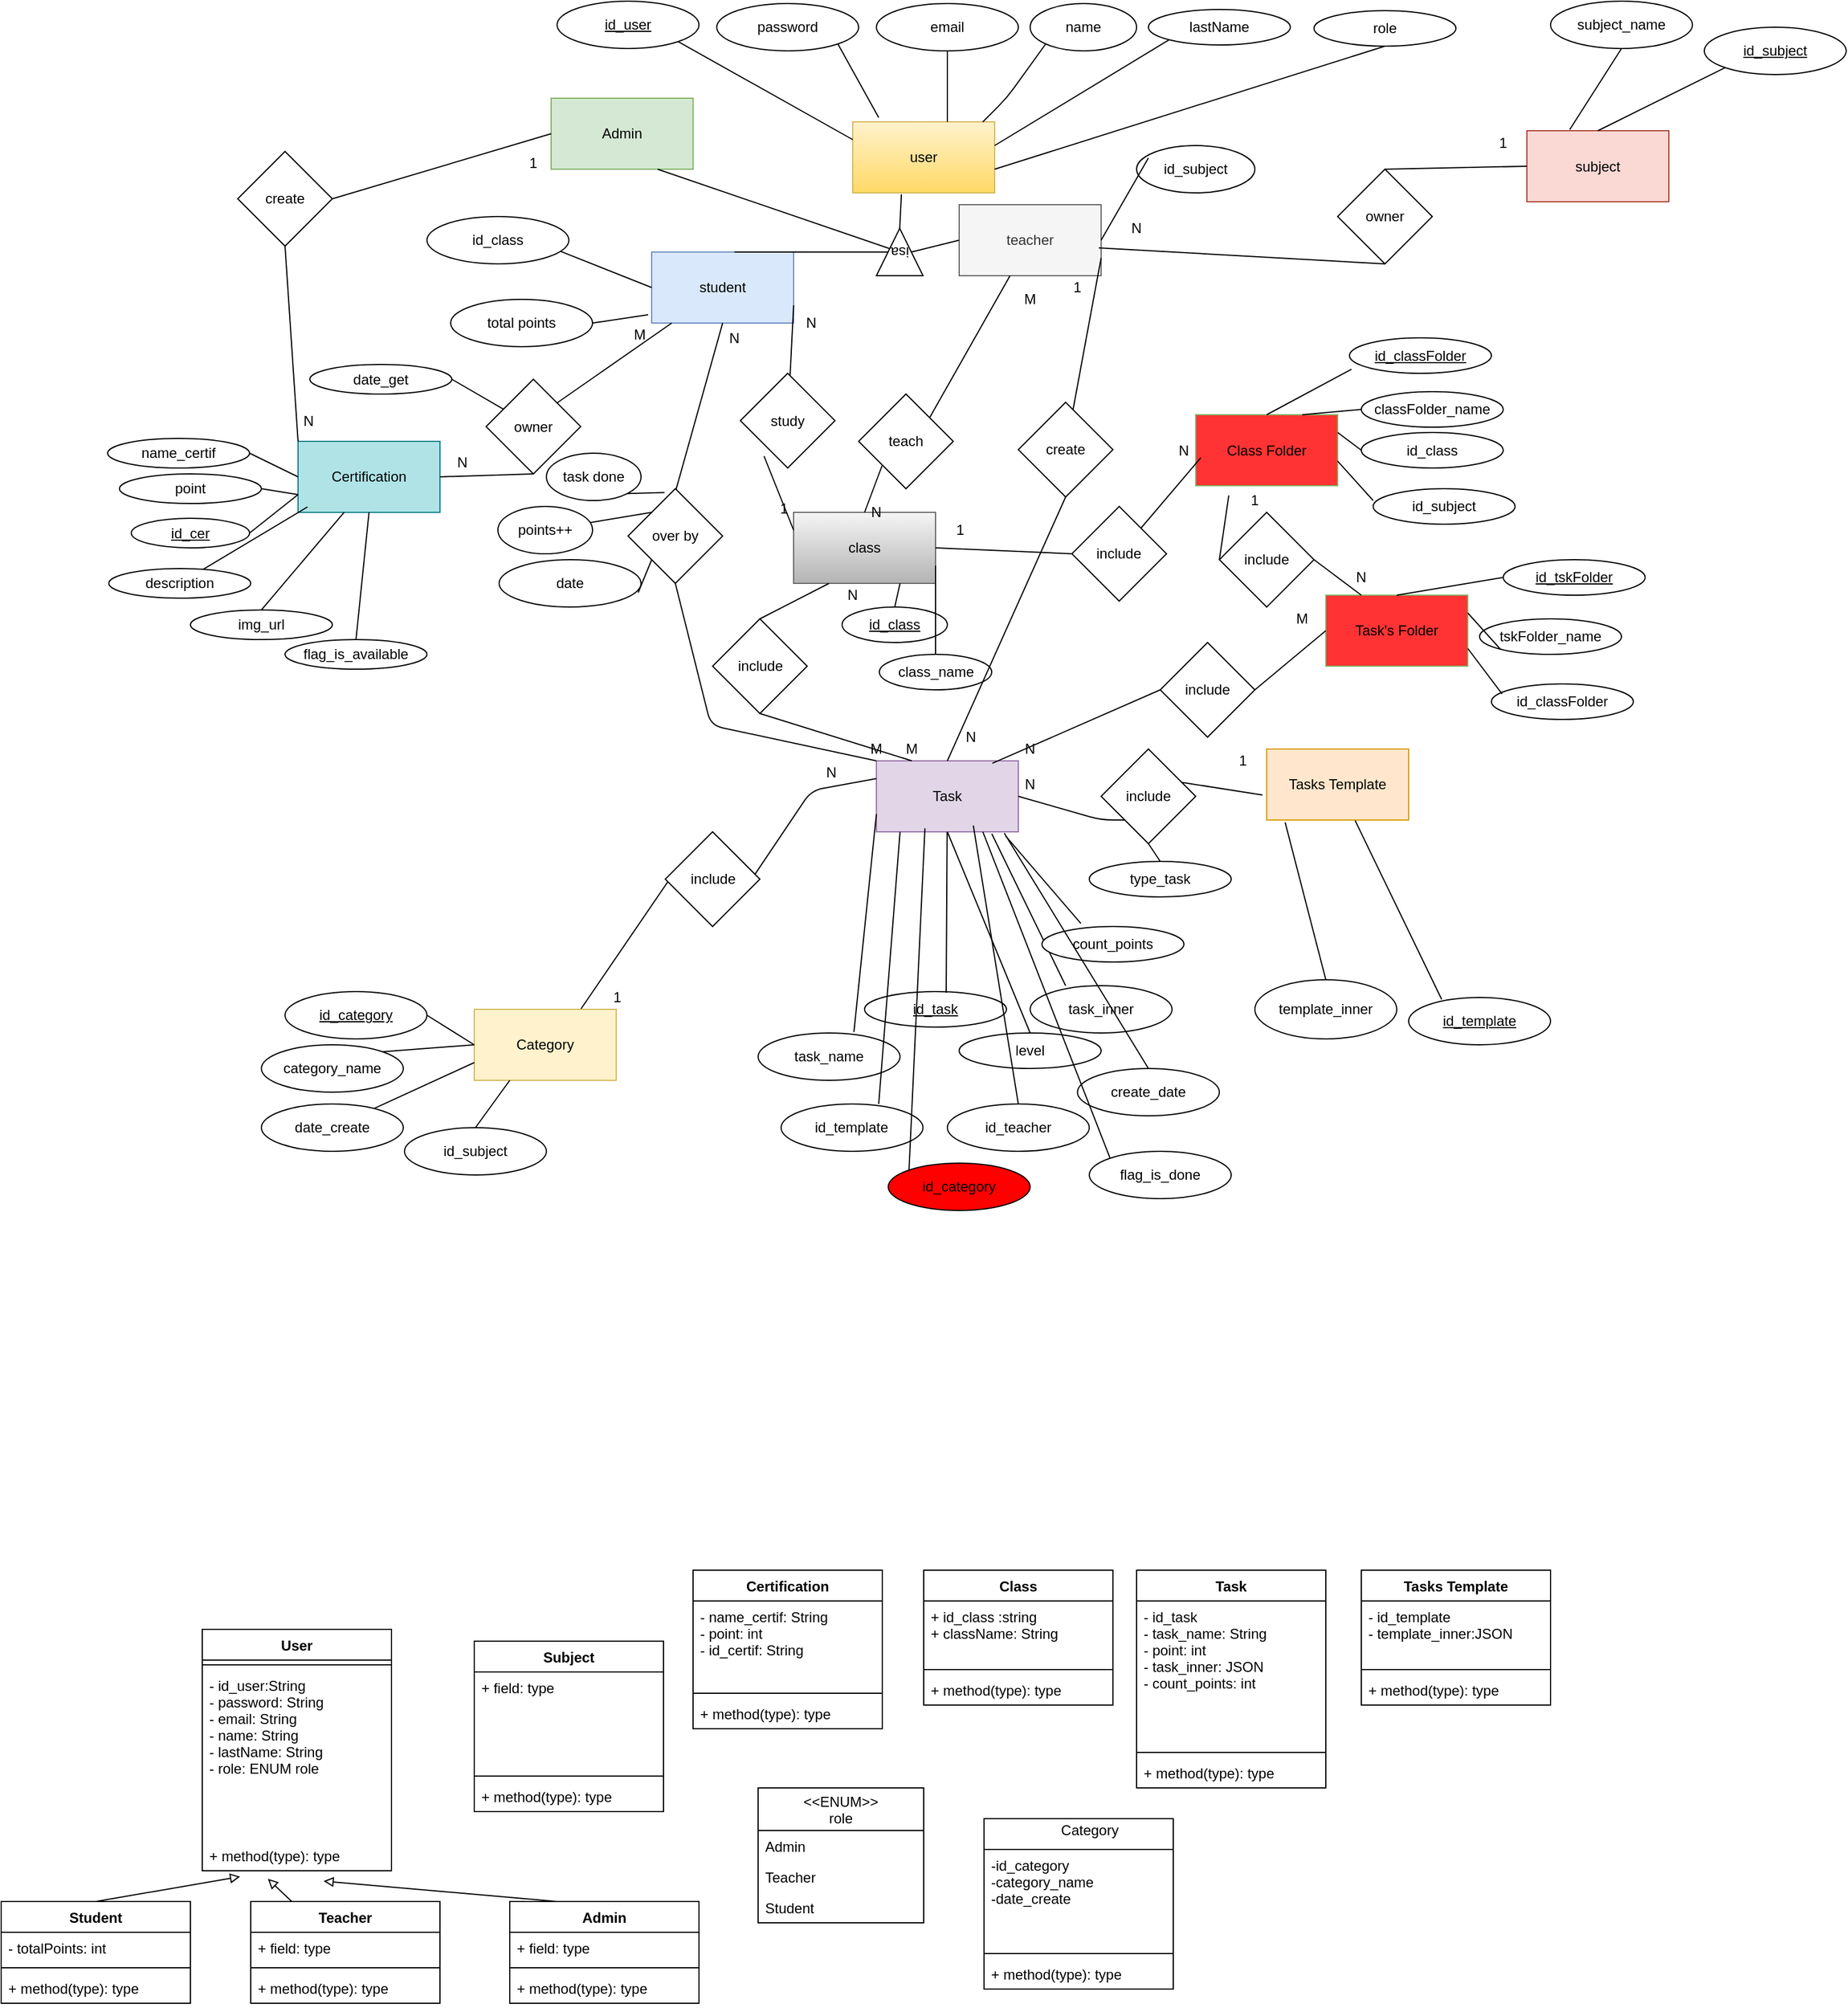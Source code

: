 <mxfile version="13.9.9" type="device"><diagram id="citroUXU-4qU1QGH6VNC" name="Page-1"><mxGraphModel dx="2361" dy="1878" grid="1" gridSize="10" guides="1" tooltips="1" connect="1" arrows="1" fold="1" page="1" pageScale="1" pageWidth="850" pageHeight="1100" math="0" shadow="0"><root><mxCell id="0"/><mxCell id="1" parent="0"/><mxCell id="E-Z7uhnKC5ZNdKr7z4lT-2" value="student" style="rounded=0;whiteSpace=wrap;html=1;fillColor=#dae8fc;strokeColor=#6c8ebf;" parent="1" vertex="1"><mxGeometry x="310" y="170" width="120" height="60" as="geometry"/></mxCell><mxCell id="E-Z7uhnKC5ZNdKr7z4lT-3" value="teacher" style="rounded=0;whiteSpace=wrap;html=1;fillColor=#f5f5f5;strokeColor=#666666;fontColor=#333333;" parent="1" vertex="1"><mxGeometry x="570" y="130" width="120" height="60" as="geometry"/></mxCell><mxCell id="E-Z7uhnKC5ZNdKr7z4lT-5" value="&lt;p style=&quot;margin: 0in ; font-family: &amp;#34;calibri&amp;#34; ; font-size: 12.0pt&quot;&gt;&lt;br&gt;&lt;/p&gt;" style="text;whiteSpace=wrap;html=1;" parent="1" vertex="1"><mxGeometry x="51" y="110" width="90" height="30" as="geometry"/></mxCell><mxCell id="E-Z7uhnKC5ZNdKr7z4lT-6" value="id_user" style="ellipse;whiteSpace=wrap;html=1;fontStyle=4;verticalAlign=middle;" parent="1" vertex="1"><mxGeometry x="230" y="-42" width="120" height="40" as="geometry"/></mxCell><mxCell id="E-Z7uhnKC5ZNdKr7z4lT-7" value="password" style="ellipse;whiteSpace=wrap;html=1;" parent="1" vertex="1"><mxGeometry x="365" y="-40" width="120" height="40" as="geometry"/></mxCell><mxCell id="E-Z7uhnKC5ZNdKr7z4lT-8" value="email" style="ellipse;whiteSpace=wrap;html=1;" parent="1" vertex="1"><mxGeometry x="500" y="-40" width="120" height="40" as="geometry"/></mxCell><mxCell id="E-Z7uhnKC5ZNdKr7z4lT-10" value="lastName" style="ellipse;whiteSpace=wrap;html=1;" parent="1" vertex="1"><mxGeometry x="730" y="-35" width="120" height="30" as="geometry"/></mxCell><mxCell id="E-Z7uhnKC5ZNdKr7z4lT-11" value="name" style="ellipse;whiteSpace=wrap;html=1;" parent="1" vertex="1"><mxGeometry x="630" y="-40" width="90" height="40" as="geometry"/></mxCell><mxCell id="E-Z7uhnKC5ZNdKr7z4lT-18" value="user" style="rounded=0;whiteSpace=wrap;html=1;gradientColor=#ffd966;fillColor=#fff2cc;strokeColor=#d6b656;" parent="1" vertex="1"><mxGeometry x="480" y="60" width="120" height="60" as="geometry"/></mxCell><mxCell id="E-Z7uhnKC5ZNdKr7z4lT-19" value="isa" style="triangle;whiteSpace=wrap;html=1;rotation=-180;direction=south;" parent="1" vertex="1"><mxGeometry x="500" y="150" width="39.4" height="40" as="geometry"/></mxCell><mxCell id="E-Z7uhnKC5ZNdKr7z4lT-20" value="" style="endArrow=none;html=1;exitX=1;exitY=0.5;exitDx=0;exitDy=0;entryX=0.343;entryY=1.02;entryDx=0;entryDy=0;entryPerimeter=0;" parent="1" source="E-Z7uhnKC5ZNdKr7z4lT-19" target="E-Z7uhnKC5ZNdKr7z4lT-18" edge="1"><mxGeometry width="50" height="50" relative="1" as="geometry"><mxPoint x="340" y="90" as="sourcePoint"/><mxPoint x="510" y="130" as="targetPoint"/><Array as="points"/></mxGeometry></mxCell><mxCell id="E-Z7uhnKC5ZNdKr7z4lT-21" value="" style="endArrow=none;html=1;exitX=0.583;exitY=0;exitDx=0;exitDy=0;exitPerimeter=0;" parent="1" source="E-Z7uhnKC5ZNdKr7z4lT-2" target="E-Z7uhnKC5ZNdKr7z4lT-19" edge="1"><mxGeometry width="50" height="50" relative="1" as="geometry"><mxPoint x="260" y="130" as="sourcePoint"/><mxPoint x="430" y="50" as="targetPoint"/></mxGeometry></mxCell><mxCell id="E-Z7uhnKC5ZNdKr7z4lT-22" value="Task" style="rounded=0;whiteSpace=wrap;html=1;fillColor=#e1d5e7;strokeColor=#9673a6;" parent="1" vertex="1"><mxGeometry x="500" y="600" width="120" height="60" as="geometry"/></mxCell><mxCell id="E-Z7uhnKC5ZNdKr7z4lT-23" value="id_task&lt;span style=&quot;color: rgba(0 , 0 , 0 , 0) ; font-family: monospace ; font-size: 0px&quot;&gt;%3CmxGraphModel%3E%3Croot%3E%3CmxCell%20id%3D%220%22%2F%3E%3CmxCell%20id%3D%221%22%20parent%3D%220%22%2F%3E%3CmxCell%20id%3D%222%22%20value%3D%22id_student%22%20style%3D%22ellipse%3BwhiteSpace%3Dwrap%3Bhtml%3D1%3B%22%20vertex%3D%221%22%20parent%3D%221%22%3E%3CmxGeometry%20x%3D%2221%22%20y%3D%22120%22%20width%3D%22120%22%20height%3D%2240%22%20as%3D%22geometry%22%2F%3E%3C%2FmxCell%3E%3C%2Froot%3E%3C%2FmxGraphModel%3E&lt;/span&gt;&lt;span style=&quot;color: rgba(0 , 0 , 0 , 0) ; font-family: monospace ; font-size: 0px&quot;&gt;%3CmxGraphModel%3E%3Croot%3E%3CmxCell%20id%3D%220%22%2F%3E%3CmxCell%20id%3D%221%22%20parent%3D%220%22%2F%3E%3CmxCell%20id%3D%222%22%20value%3D%22id_student%22%20style%3D%22ellipse%3BwhiteSpace%3Dwrap%3Bhtml%3D1%3B%22%20vertex%3D%221%22%20parent%3D%221%22%3E%3CmxGeometry%20x%3D%2221%22%20y%3D%22120%22%20width%3D%22120%22%20height%3D%2240%22%20as%3D%22geometry%22%2F%3E%3C%2FmxCell%3E%3C%2Froot%3E%3C%2FmxGraphModel%3E&lt;/span&gt;&lt;span style=&quot;color: rgba(0 , 0 , 0 , 0) ; font-family: monospace ; font-size: 0px&quot;&gt;%3CmxGraphModel%3E%3Croot%3E%3CmxCell%20id%3D%220%22%2F%3E%3CmxCell%20id%3D%221%22%20parent%3D%220%22%2F%3E%3CmxCell%20id%3D%222%22%20value%3D%22id_student%22%20style%3D%22ellipse%3BwhiteSpace%3Dwrap%3Bhtml%3D1%3B%22%20vertex%3D%221%22%20parent%3D%221%22%3E%3CmxGeometry%20x%3D%2221%22%20y%3D%22120%22%20width%3D%22120%22%20height%3D%2240%22%20as%3D%22geometry%22%2F%3E%3C%2FmxCell%3E%3C%2Froot%3E%3C%2FmxGraphModel%3E&lt;/span&gt;" style="ellipse;whiteSpace=wrap;html=1;fontStyle=4" parent="1" vertex="1"><mxGeometry x="490" y="795" width="120" height="30" as="geometry"/></mxCell><mxCell id="E-Z7uhnKC5ZNdKr7z4lT-24" value="task_name" style="ellipse;whiteSpace=wrap;html=1;" parent="1" vertex="1"><mxGeometry x="400" y="830" width="120" height="40" as="geometry"/></mxCell><mxCell id="E-Z7uhnKC5ZNdKr7z4lT-25" value="task_inner" style="ellipse;whiteSpace=wrap;html=1;" parent="1" vertex="1"><mxGeometry x="630" y="790" width="120" height="40" as="geometry"/></mxCell><mxCell id="E-Z7uhnKC5ZNdKr7z4lT-27" value="Tasks Template" style="rounded=0;whiteSpace=wrap;html=1;fillColor=#ffe6cc;strokeColor=#d79b00;" parent="1" vertex="1"><mxGeometry x="830" y="590" width="120" height="60" as="geometry"/></mxCell><mxCell id="E-Z7uhnKC5ZNdKr7z4lT-28" value="id_template" style="ellipse;whiteSpace=wrap;html=1;fontStyle=4" parent="1" vertex="1"><mxGeometry x="950" y="800" width="120" height="40" as="geometry"/></mxCell><mxCell id="E-Z7uhnKC5ZNdKr7z4lT-36" value="template_inner" style="ellipse;whiteSpace=wrap;html=1;" parent="1" vertex="1"><mxGeometry x="820" y="785" width="120" height="50" as="geometry"/></mxCell><mxCell id="E-Z7uhnKC5ZNdKr7z4lT-39" value="subject" style="rounded=0;whiteSpace=wrap;html=1;fillColor=#fad9d5;strokeColor=#ae4132;" parent="1" vertex="1"><mxGeometry x="1050" y="67.5" width="120" height="60" as="geometry"/></mxCell><mxCell id="E-Z7uhnKC5ZNdKr7z4lT-40" value="id_subject" style="ellipse;whiteSpace=wrap;html=1;fontStyle=4" parent="1" vertex="1"><mxGeometry x="1200" y="-20" width="120" height="40" as="geometry"/></mxCell><mxCell id="E-Z7uhnKC5ZNdKr7z4lT-41" value="subject_name" style="ellipse;whiteSpace=wrap;html=1;" parent="1" vertex="1"><mxGeometry x="1070" y="-42" width="120" height="40" as="geometry"/></mxCell><mxCell id="E-Z7uhnKC5ZNdKr7z4lT-43" value="total points" style="ellipse;whiteSpace=wrap;html=1;" parent="1" vertex="1"><mxGeometry x="140" y="210" width="120" height="40" as="geometry"/></mxCell><mxCell id="E-Z7uhnKC5ZNdKr7z4lT-45" value="Admin" style="rounded=0;whiteSpace=wrap;html=1;fillColor=#d5e8d4;strokeColor=#82b366;" parent="1" vertex="1"><mxGeometry x="225" y="40" width="120" height="60" as="geometry"/></mxCell><mxCell id="E-Z7uhnKC5ZNdKr7z4lT-46" value="Certification" style="rounded=0;whiteSpace=wrap;html=1;fillColor=#b0e3e6;strokeColor=#0e8088;" parent="1" vertex="1"><mxGeometry x="11" y="330" width="120" height="60" as="geometry"/></mxCell><mxCell id="E-Z7uhnKC5ZNdKr7z4lT-65" value="class" style="rounded=0;whiteSpace=wrap;html=1;gradientColor=#b3b3b3;fillColor=#f5f5f5;strokeColor=#666666;" parent="1" vertex="1"><mxGeometry x="430" y="390" width="120" height="60" as="geometry"/></mxCell><mxCell id="E-Z7uhnKC5ZNdKr7z4lT-66" value="&lt;u&gt;id_class&lt;/u&gt;" style="ellipse;whiteSpace=wrap;html=1;" parent="1" vertex="1"><mxGeometry x="471" y="470" width="89" height="30" as="geometry"/></mxCell><mxCell id="E-Z7uhnKC5ZNdKr7z4lT-67" value="class_name" style="ellipse;whiteSpace=wrap;html=1;" parent="1" vertex="1"><mxGeometry x="502.5" y="510" width="95" height="30" as="geometry"/></mxCell><mxCell id="E-Z7uhnKC5ZNdKr7z4lT-68" value="type_task" style="ellipse;whiteSpace=wrap;html=1;" parent="1" vertex="1"><mxGeometry x="680" y="685" width="120" height="30" as="geometry"/></mxCell><mxCell id="HwCJJDgRmeyFAp9oeBn6-1" value="" style="endArrow=none;html=1;" parent="1" target="E-Z7uhnKC5ZNdKr7z4lT-8" edge="1"><mxGeometry width="50" height="50" relative="1" as="geometry"><mxPoint x="560" y="60" as="sourcePoint"/><mxPoint x="610" y="10" as="targetPoint"/></mxGeometry></mxCell><mxCell id="HwCJJDgRmeyFAp9oeBn6-2" value="" style="endArrow=none;html=1;entryX=0;entryY=0.25;entryDx=0;entryDy=0;exitX=1;exitY=1;exitDx=0;exitDy=0;" parent="1" source="E-Z7uhnKC5ZNdKr7z4lT-6" target="E-Z7uhnKC5ZNdKr7z4lT-18" edge="1"><mxGeometry width="50" height="50" relative="1" as="geometry"><mxPoint x="400" y="70" as="sourcePoint"/><mxPoint x="450" y="20" as="targetPoint"/></mxGeometry></mxCell><mxCell id="HwCJJDgRmeyFAp9oeBn6-4" value="" style="endArrow=none;html=1;entryX=0.183;entryY=-0.06;entryDx=0;entryDy=0;entryPerimeter=0;exitX=1;exitY=1;exitDx=0;exitDy=0;" parent="1" source="E-Z7uhnKC5ZNdKr7z4lT-7" target="E-Z7uhnKC5ZNdKr7z4lT-18" edge="1"><mxGeometry width="50" height="50" relative="1" as="geometry"><mxPoint x="450" y="50" as="sourcePoint"/><mxPoint x="500" as="targetPoint"/></mxGeometry></mxCell><mxCell id="HwCJJDgRmeyFAp9oeBn6-5" value="" style="endArrow=none;html=1;entryX=0;entryY=1;entryDx=0;entryDy=0;" parent="1" target="E-Z7uhnKC5ZNdKr7z4lT-11" edge="1"><mxGeometry width="50" height="50" relative="1" as="geometry"><mxPoint x="590" y="60" as="sourcePoint"/><mxPoint x="640" y="10" as="targetPoint"/><Array as="points"><mxPoint x="610" y="40"/></Array></mxGeometry></mxCell><mxCell id="HwCJJDgRmeyFAp9oeBn6-6" value="" style="endArrow=none;html=1;entryX=0;entryY=1;entryDx=0;entryDy=0;" parent="1" target="E-Z7uhnKC5ZNdKr7z4lT-10" edge="1"><mxGeometry width="50" height="50" relative="1" as="geometry"><mxPoint x="600" y="80" as="sourcePoint"/><mxPoint x="650" y="30" as="targetPoint"/></mxGeometry></mxCell><mxCell id="HwCJJDgRmeyFAp9oeBn6-14" value="" style="endArrow=none;html=1;entryX=0;entryY=0.5;entryDx=0;entryDy=0;exitX=0.5;exitY=1;exitDx=0;exitDy=0;" parent="1" source="E-Z7uhnKC5ZNdKr7z4lT-19" target="E-Z7uhnKC5ZNdKr7z4lT-3" edge="1"><mxGeometry width="50" height="50" relative="1" as="geometry"><mxPoint x="500" y="290" as="sourcePoint"/><mxPoint x="550" y="240" as="targetPoint"/></mxGeometry></mxCell><mxCell id="HwCJJDgRmeyFAp9oeBn6-18" value="" style="endArrow=none;html=1;exitX=1;exitY=0.5;exitDx=0;exitDy=0;" parent="1" source="E-Z7uhnKC5ZNdKr7z4lT-43" edge="1"><mxGeometry width="50" height="50" relative="1" as="geometry"><mxPoint x="500" y="290" as="sourcePoint"/><mxPoint x="307" y="223" as="targetPoint"/></mxGeometry></mxCell><mxCell id="HwCJJDgRmeyFAp9oeBn6-20" value="" style="endArrow=none;html=1;exitX=0.5;exitY=0;exitDx=0;exitDy=0;entryX=1;entryY=1;entryDx=0;entryDy=0;" parent="1" source="E-Z7uhnKC5ZNdKr7z4lT-65" target="WtZ8xJoJMS5BIW2UHvJU-14" edge="1"><mxGeometry width="50" height="50" relative="1" as="geometry"><mxPoint x="630" y="370" as="sourcePoint"/><mxPoint x="526.687" y="346.177" as="targetPoint"/></mxGeometry></mxCell><mxCell id="HwCJJDgRmeyFAp9oeBn6-21" value="" style="endArrow=none;html=1;exitX=0.75;exitY=1;exitDx=0;exitDy=0;entryX=0.5;entryY=0;entryDx=0;entryDy=0;" parent="1" source="E-Z7uhnKC5ZNdKr7z4lT-65" target="E-Z7uhnKC5ZNdKr7z4lT-66" edge="1"><mxGeometry width="50" height="50" relative="1" as="geometry"><mxPoint x="735" y="400" as="sourcePoint"/><mxPoint x="770" y="370" as="targetPoint"/></mxGeometry></mxCell><mxCell id="HwCJJDgRmeyFAp9oeBn6-22" value="" style="endArrow=none;html=1;exitX=1;exitY=0.75;exitDx=0;exitDy=0;" parent="1" source="E-Z7uhnKC5ZNdKr7z4lT-65" target="E-Z7uhnKC5ZNdKr7z4lT-67" edge="1"><mxGeometry width="50" height="50" relative="1" as="geometry"><mxPoint x="720" y="490" as="sourcePoint"/><mxPoint x="580" y="420" as="targetPoint"/><Array as="points"/></mxGeometry></mxCell><mxCell id="HwCJJDgRmeyFAp9oeBn6-25" value="" style="endArrow=none;html=1;entryX=0;entryY=0.25;entryDx=0;entryDy=0;exitX=0.25;exitY=0.875;exitDx=0;exitDy=0;exitPerimeter=0;" parent="1" source="WtZ8xJoJMS5BIW2UHvJU-11" target="E-Z7uhnKC5ZNdKr7z4lT-65" edge="1"><mxGeometry width="50" height="50" relative="1" as="geometry"><mxPoint x="422.5" y="357.5" as="sourcePoint"/><mxPoint x="550" y="340" as="targetPoint"/></mxGeometry></mxCell><mxCell id="HwCJJDgRmeyFAp9oeBn6-26" value="" style="endArrow=none;html=1;entryX=0.52;entryY=0.128;entryDx=0;entryDy=0;entryPerimeter=0;exitX=1;exitY=0.75;exitDx=0;exitDy=0;" parent="1" source="E-Z7uhnKC5ZNdKr7z4lT-2" target="WtZ8xJoJMS5BIW2UHvJU-11" edge="1"><mxGeometry width="50" height="50" relative="1" as="geometry"><mxPoint x="500" y="390" as="sourcePoint"/><mxPoint x="389.32" y="332.23" as="targetPoint"/><Array as="points"/></mxGeometry></mxCell><mxCell id="HwCJJDgRmeyFAp9oeBn6-29" value="" style="endArrow=none;html=1;entryX=0.75;entryY=1;entryDx=0;entryDy=0;" parent="1" source="E-Z7uhnKC5ZNdKr7z4lT-19" target="E-Z7uhnKC5ZNdKr7z4lT-45" edge="1"><mxGeometry width="50" height="50" relative="1" as="geometry"><mxPoint x="650" y="170" as="sourcePoint"/><mxPoint x="700" y="120" as="targetPoint"/></mxGeometry></mxCell><mxCell id="HwCJJDgRmeyFAp9oeBn6-33" value="" style="endArrow=none;html=1;entryX=0.13;entryY=1.033;entryDx=0;entryDy=0;entryPerimeter=0;exitX=0.5;exitY=0;exitDx=0;exitDy=0;" parent="1" source="E-Z7uhnKC5ZNdKr7z4lT-36" target="E-Z7uhnKC5ZNdKr7z4lT-27" edge="1"><mxGeometry width="50" height="50" relative="1" as="geometry"><mxPoint x="820" y="620" as="sourcePoint"/><mxPoint x="870" y="570" as="targetPoint"/><Array as="points"/></mxGeometry></mxCell><mxCell id="HwCJJDgRmeyFAp9oeBn6-34" value="" style="endArrow=none;html=1;exitX=0.233;exitY=0.04;exitDx=0;exitDy=0;exitPerimeter=0;entryX=0.623;entryY=1.007;entryDx=0;entryDy=0;entryPerimeter=0;" parent="1" source="E-Z7uhnKC5ZNdKr7z4lT-28" target="E-Z7uhnKC5ZNdKr7z4lT-27" edge="1"><mxGeometry width="50" height="50" relative="1" as="geometry"><mxPoint x="960" y="630" as="sourcePoint"/><mxPoint x="1010" y="580" as="targetPoint"/><Array as="points"/></mxGeometry></mxCell><mxCell id="HwCJJDgRmeyFAp9oeBn6-36" value="" style="endArrow=none;html=1;entryX=0;entryY=1;entryDx=0;entryDy=0;exitX=1;exitY=0.5;exitDx=0;exitDy=0;" parent="1" source="E-Z7uhnKC5ZNdKr7z4lT-22" target="WtZ8xJoJMS5BIW2UHvJU-17" edge="1"><mxGeometry width="50" height="50" relative="1" as="geometry"><mxPoint x="520" y="490" as="sourcePoint"/><mxPoint x="745" y="600" as="targetPoint"/><Array as="points"><mxPoint x="690" y="650"/></Array></mxGeometry></mxCell><mxCell id="HwCJJDgRmeyFAp9oeBn6-37" value="" style="endArrow=none;html=1;entryX=-0.03;entryY=0.647;entryDx=0;entryDy=0;entryPerimeter=0;exitX=0.856;exitY=0.353;exitDx=0;exitDy=0;exitPerimeter=0;" parent="1" source="WtZ8xJoJMS5BIW2UHvJU-17" target="E-Z7uhnKC5ZNdKr7z4lT-27" edge="1"><mxGeometry width="50" height="50" relative="1" as="geometry"><mxPoint x="790" y="600" as="sourcePoint"/><mxPoint x="840" y="490" as="targetPoint"/></mxGeometry></mxCell><mxCell id="HwCJJDgRmeyFAp9oeBn6-38" value="" style="endArrow=none;html=1;entryX=0;entryY=0.75;entryDx=0;entryDy=0;exitX=0.675;exitY=-0.02;exitDx=0;exitDy=0;exitPerimeter=0;" parent="1" source="E-Z7uhnKC5ZNdKr7z4lT-24" target="E-Z7uhnKC5ZNdKr7z4lT-22" edge="1"><mxGeometry width="50" height="50" relative="1" as="geometry"><mxPoint x="440" y="610" as="sourcePoint"/><mxPoint x="490" y="560" as="targetPoint"/></mxGeometry></mxCell><mxCell id="HwCJJDgRmeyFAp9oeBn6-39" value="" style="endArrow=none;html=1;exitX=0.575;exitY=0.033;exitDx=0;exitDy=0;exitPerimeter=0;" parent="1" source="E-Z7uhnKC5ZNdKr7z4lT-23" target="E-Z7uhnKC5ZNdKr7z4lT-22" edge="1"><mxGeometry width="50" height="50" relative="1" as="geometry"><mxPoint x="520" y="490" as="sourcePoint"/><mxPoint x="548" y="630" as="targetPoint"/><Array as="points"/></mxGeometry></mxCell><mxCell id="HwCJJDgRmeyFAp9oeBn6-40" value="" style="endArrow=none;html=1;entryX=0.91;entryY=1.057;entryDx=0;entryDy=0;entryPerimeter=0;exitX=0.274;exitY=-0.084;exitDx=0;exitDy=0;exitPerimeter=0;" parent="1" source="Fzkybpw-dfH8qvvgGlZj-4" target="E-Z7uhnKC5ZNdKr7z4lT-22" edge="1"><mxGeometry width="50" height="50" relative="1" as="geometry"><mxPoint x="660" y="730" as="sourcePoint"/><mxPoint x="500" y="510" as="targetPoint"/></mxGeometry></mxCell><mxCell id="HwCJJDgRmeyFAp9oeBn6-42" value="" style="endArrow=none;html=1;exitX=0.25;exitY=0;exitDx=0;exitDy=0;exitPerimeter=0;entryX=0.813;entryY=1.027;entryDx=0;entryDy=0;entryPerimeter=0;" parent="1" source="E-Z7uhnKC5ZNdKr7z4lT-25" target="E-Z7uhnKC5ZNdKr7z4lT-22" edge="1"><mxGeometry width="50" height="50" relative="1" as="geometry"><mxPoint x="609.4" y="640" as="sourcePoint"/><mxPoint x="659.4" y="590" as="targetPoint"/></mxGeometry></mxCell><mxCell id="HwCJJDgRmeyFAp9oeBn6-43" value="" style="endArrow=none;html=1;exitX=0.5;exitY=1;exitDx=0;exitDy=0;entryX=0.302;entryY=-0.016;entryDx=0;entryDy=0;entryPerimeter=0;" parent="1" source="E-Z7uhnKC5ZNdKr7z4lT-41" target="E-Z7uhnKC5ZNdKr7z4lT-39" edge="1"><mxGeometry width="50" height="50" relative="1" as="geometry"><mxPoint x="1081" y="52.5" as="sourcePoint"/><mxPoint x="1131" y="2.5" as="targetPoint"/></mxGeometry></mxCell><mxCell id="HwCJJDgRmeyFAp9oeBn6-44" value="" style="endArrow=none;html=1;entryX=0.5;entryY=0;entryDx=0;entryDy=0;exitX=0;exitY=1;exitDx=0;exitDy=0;" parent="1" source="E-Z7uhnKC5ZNdKr7z4lT-40" target="E-Z7uhnKC5ZNdKr7z4lT-39" edge="1"><mxGeometry width="50" height="50" relative="1" as="geometry"><mxPoint x="1030" y="177.5" as="sourcePoint"/><mxPoint x="1080" y="127.5" as="targetPoint"/></mxGeometry></mxCell><mxCell id="HwCJJDgRmeyFAp9oeBn6-46" value="" style="endArrow=none;html=1;entryX=0;entryY=0.25;entryDx=0;entryDy=0;exitX=0.915;exitY=0.498;exitDx=0;exitDy=0;exitPerimeter=0;" parent="1" source="WtZ8xJoJMS5BIW2UHvJU-16" target="E-Z7uhnKC5ZNdKr7z4lT-22" edge="1"><mxGeometry width="50" height="50" relative="1" as="geometry"><mxPoint x="390" y="625" as="sourcePoint"/><mxPoint x="475" y="605" as="targetPoint"/><Array as="points"><mxPoint x="445" y="625"/></Array></mxGeometry></mxCell><mxCell id="HwCJJDgRmeyFAp9oeBn6-47" value="" style="endArrow=none;html=1;entryX=0.095;entryY=0.428;entryDx=0;entryDy=0;exitX=0.75;exitY=0;exitDx=0;exitDy=0;entryPerimeter=0;" parent="1" source="Fzkybpw-dfH8qvvgGlZj-6" target="WtZ8xJoJMS5BIW2UHvJU-16" edge="1"><mxGeometry width="50" height="50" relative="1" as="geometry"><mxPoint x="291" y="640" as="sourcePoint"/><mxPoint x="335" y="625" as="targetPoint"/></mxGeometry></mxCell><mxCell id="HwCJJDgRmeyFAp9oeBn6-49" value="" style="endArrow=none;html=1;entryX=0.5;entryY=1;entryDx=0;entryDy=0;exitX=0.48;exitY=0.108;exitDx=0;exitDy=0;exitPerimeter=0;" parent="1" source="WtZ8xJoJMS5BIW2UHvJU-21" target="E-Z7uhnKC5ZNdKr7z4lT-2" edge="1"><mxGeometry width="50" height="50" relative="1" as="geometry"><mxPoint x="270" y="370" as="sourcePoint"/><mxPoint x="460" y="440" as="targetPoint"/><Array as="points"/></mxGeometry></mxCell><mxCell id="HwCJJDgRmeyFAp9oeBn6-50" value="" style="endArrow=none;html=1;exitX=0.5;exitY=1;exitDx=0;exitDy=0;entryX=0;entryY=0;entryDx=0;entryDy=0;" parent="1" source="WtZ8xJoJMS5BIW2UHvJU-21" target="E-Z7uhnKC5ZNdKr7z4lT-22" edge="1"><mxGeometry width="50" height="50" relative="1" as="geometry"><mxPoint x="270" y="410" as="sourcePoint"/><mxPoint x="460" y="440" as="targetPoint"/><Array as="points"><mxPoint x="360" y="570"/></Array></mxGeometry></mxCell><mxCell id="HwCJJDgRmeyFAp9oeBn6-55" value="level" style="ellipse;whiteSpace=wrap;html=1;" parent="1" vertex="1"><mxGeometry x="570" y="830" width="120" height="30" as="geometry"/></mxCell><mxCell id="HwCJJDgRmeyFAp9oeBn6-56" value="" style="endArrow=none;html=1;entryX=0.5;entryY=1;entryDx=0;entryDy=0;exitX=0.5;exitY=0;exitDx=0;exitDy=0;" parent="1" source="HwCJJDgRmeyFAp9oeBn6-55" target="E-Z7uhnKC5ZNdKr7z4lT-22" edge="1"><mxGeometry width="50" height="50" relative="1" as="geometry"><mxPoint x="525" y="745" as="sourcePoint"/><mxPoint x="575" y="695" as="targetPoint"/></mxGeometry></mxCell><mxCell id="HwCJJDgRmeyFAp9oeBn6-60" value="id_cer" style="ellipse;whiteSpace=wrap;html=1;fontStyle=4" parent="1" vertex="1"><mxGeometry x="-130" y="395" width="100" height="25" as="geometry"/></mxCell><mxCell id="HwCJJDgRmeyFAp9oeBn6-61" value="" style="endArrow=none;html=1;entryX=0;entryY=0.75;entryDx=0;entryDy=0;exitX=1;exitY=0.5;exitDx=0;exitDy=0;" parent="1" source="HwCJJDgRmeyFAp9oeBn6-60" target="E-Z7uhnKC5ZNdKr7z4lT-46" edge="1"><mxGeometry width="50" height="50" relative="1" as="geometry"><mxPoint x="100" y="930" as="sourcePoint"/><mxPoint x="150" y="880" as="targetPoint"/></mxGeometry></mxCell><mxCell id="WtZ8xJoJMS5BIW2UHvJU-11" value="study" style="rhombus;whiteSpace=wrap;html=1;" parent="1" vertex="1"><mxGeometry x="385" y="272.5" width="80" height="80" as="geometry"/></mxCell><mxCell id="WtZ8xJoJMS5BIW2UHvJU-14" value="teach" style="rhombus;whiteSpace=wrap;html=1;direction=south;" parent="1" vertex="1"><mxGeometry x="485" y="290" width="80" height="80" as="geometry"/></mxCell><mxCell id="WtZ8xJoJMS5BIW2UHvJU-16" value="include" style="rhombus;whiteSpace=wrap;html=1;" parent="1" vertex="1"><mxGeometry x="321.5" y="660" width="80" height="80" as="geometry"/></mxCell><mxCell id="WtZ8xJoJMS5BIW2UHvJU-17" value="include" style="rhombus;whiteSpace=wrap;html=1;" parent="1" vertex="1"><mxGeometry x="690" y="590" width="80" height="80" as="geometry"/></mxCell><mxCell id="WtZ8xJoJMS5BIW2UHvJU-21" value="over by" style="rhombus;whiteSpace=wrap;html=1;" parent="1" vertex="1"><mxGeometry x="290" y="370" width="80" height="80" as="geometry"/></mxCell><mxCell id="WtZ8xJoJMS5BIW2UHvJU-26" value="points++&lt;br&gt;" style="ellipse;whiteSpace=wrap;html=1;" parent="1" vertex="1"><mxGeometry x="180" y="385" width="80" height="40" as="geometry"/></mxCell><mxCell id="WtZ8xJoJMS5BIW2UHvJU-30" value="" style="endArrow=none;html=1;entryX=0;entryY=0;entryDx=0;entryDy=0;" parent="1" source="WtZ8xJoJMS5BIW2UHvJU-26" target="WtZ8xJoJMS5BIW2UHvJU-21" edge="1"><mxGeometry width="50" height="50" relative="1" as="geometry"><mxPoint x="470" y="530" as="sourcePoint"/><mxPoint x="520" y="480" as="targetPoint"/></mxGeometry></mxCell><mxCell id="3L9MautA1v2ThFq_1T-O-6" value="role" style="ellipse;whiteSpace=wrap;html=1;" parent="1" vertex="1"><mxGeometry x="870" y="-34" width="120" height="30" as="geometry"/></mxCell><mxCell id="3L9MautA1v2ThFq_1T-O-7" value="" style="endArrow=none;html=1;entryX=0.5;entryY=1;entryDx=0;entryDy=0;" parent="1" target="3L9MautA1v2ThFq_1T-O-6" edge="1"><mxGeometry width="50" height="50" relative="1" as="geometry"><mxPoint x="600" y="100" as="sourcePoint"/><mxPoint x="920" as="targetPoint"/></mxGeometry></mxCell><mxCell id="3L9MautA1v2ThFq_1T-O-9" value="owner" style="rhombus;whiteSpace=wrap;html=1;" parent="1" vertex="1"><mxGeometry x="170" y="277.5" width="80" height="80" as="geometry"/></mxCell><mxCell id="3L9MautA1v2ThFq_1T-O-10" value="" style="endArrow=none;html=1;exitX=1;exitY=0.5;exitDx=0;exitDy=0;entryX=0.5;entryY=1;entryDx=0;entryDy=0;" parent="1" source="E-Z7uhnKC5ZNdKr7z4lT-46" target="3L9MautA1v2ThFq_1T-O-9" edge="1"><mxGeometry width="50" height="50" relative="1" as="geometry"><mxPoint x="200" y="470" as="sourcePoint"/><mxPoint x="250" y="420" as="targetPoint"/></mxGeometry></mxCell><mxCell id="3L9MautA1v2ThFq_1T-O-11" value="" style="endArrow=none;html=1;exitX=1;exitY=0;exitDx=0;exitDy=0;" parent="1" source="3L9MautA1v2ThFq_1T-O-9" edge="1"><mxGeometry width="50" height="50" relative="1" as="geometry"><mxPoint x="200" y="470" as="sourcePoint"/><mxPoint x="327" y="230" as="targetPoint"/></mxGeometry></mxCell><mxCell id="3L9MautA1v2ThFq_1T-O-12" value="date_get" style="ellipse;whiteSpace=wrap;html=1;" parent="1" vertex="1"><mxGeometry x="21" y="265" width="120" height="25" as="geometry"/></mxCell><mxCell id="3L9MautA1v2ThFq_1T-O-14" value="name_certif" style="ellipse;whiteSpace=wrap;html=1;" parent="1" vertex="1"><mxGeometry x="-150" y="327.5" width="120" height="25" as="geometry"/></mxCell><mxCell id="3L9MautA1v2ThFq_1T-O-15" value="" style="endArrow=none;html=1;exitX=1;exitY=0.5;exitDx=0;exitDy=0;" parent="1" source="3L9MautA1v2ThFq_1T-O-12" target="3L9MautA1v2ThFq_1T-O-9" edge="1"><mxGeometry width="50" height="50" relative="1" as="geometry"><mxPoint x="420" y="470" as="sourcePoint"/><mxPoint x="470" y="420" as="targetPoint"/></mxGeometry></mxCell><mxCell id="3L9MautA1v2ThFq_1T-O-16" value="" style="endArrow=none;html=1;exitX=1;exitY=0.5;exitDx=0;exitDy=0;entryX=0;entryY=0.5;entryDx=0;entryDy=0;" parent="1" source="3L9MautA1v2ThFq_1T-O-14" target="E-Z7uhnKC5ZNdKr7z4lT-46" edge="1"><mxGeometry width="50" height="50" relative="1" as="geometry"><mxPoint x="420" y="470" as="sourcePoint"/><mxPoint x="10" y="370" as="targetPoint"/></mxGeometry></mxCell><mxCell id="3L9MautA1v2ThFq_1T-O-18" value="N" style="text;html=1;strokeColor=none;fillColor=none;align=center;verticalAlign=middle;whiteSpace=wrap;rounded=0;" parent="1" vertex="1"><mxGeometry x="130" y="337.5" width="40" height="20" as="geometry"/></mxCell><mxCell id="3L9MautA1v2ThFq_1T-O-19" value="M" style="text;html=1;strokeColor=none;fillColor=none;align=center;verticalAlign=middle;whiteSpace=wrap;rounded=0;" parent="1" vertex="1"><mxGeometry x="280" y="230" width="40" height="20" as="geometry"/></mxCell><mxCell id="3L9MautA1v2ThFq_1T-O-20" value="N" style="text;html=1;strokeColor=none;fillColor=none;align=center;verticalAlign=middle;whiteSpace=wrap;rounded=0;" parent="1" vertex="1"><mxGeometry x="425" y="220" width="40" height="20" as="geometry"/></mxCell><mxCell id="3L9MautA1v2ThFq_1T-O-22" value="1" style="text;html=1;strokeColor=none;fillColor=none;align=center;verticalAlign=middle;whiteSpace=wrap;rounded=0;" parent="1" vertex="1"><mxGeometry x="401.5" y="377" width="40" height="20" as="geometry"/></mxCell><mxCell id="3L9MautA1v2ThFq_1T-O-24" value="N" style="text;html=1;strokeColor=none;fillColor=none;align=center;verticalAlign=middle;whiteSpace=wrap;rounded=0;" parent="1" vertex="1"><mxGeometry x="480" y="380" width="40" height="20" as="geometry"/></mxCell><mxCell id="3L9MautA1v2ThFq_1T-O-25" value="N" style="text;html=1;strokeColor=none;fillColor=none;align=center;verticalAlign=middle;whiteSpace=wrap;rounded=0;" parent="1" vertex="1"><mxGeometry x="560" y="570" width="40" height="20" as="geometry"/></mxCell><mxCell id="3L9MautA1v2ThFq_1T-O-27" value="N" style="text;html=1;strokeColor=none;fillColor=none;align=center;verticalAlign=middle;whiteSpace=wrap;rounded=0;" parent="1" vertex="1"><mxGeometry x="610" y="610" width="40" height="20" as="geometry"/></mxCell><mxCell id="3L9MautA1v2ThFq_1T-O-28" value="1" style="text;html=1;strokeColor=none;fillColor=none;align=center;verticalAlign=middle;whiteSpace=wrap;rounded=0;" parent="1" vertex="1"><mxGeometry x="790" y="590" width="40" height="20" as="geometry"/></mxCell><mxCell id="3L9MautA1v2ThFq_1T-O-29" value="1" style="text;html=1;strokeColor=none;fillColor=none;align=center;verticalAlign=middle;whiteSpace=wrap;rounded=0;" parent="1" vertex="1"><mxGeometry x="261" y="790" width="40" height="20" as="geometry"/></mxCell><mxCell id="3L9MautA1v2ThFq_1T-O-30" value="N" style="text;html=1;strokeColor=none;fillColor=none;align=center;verticalAlign=middle;whiteSpace=wrap;rounded=0;" parent="1" vertex="1"><mxGeometry x="441.5" y="600" width="40" height="20" as="geometry"/></mxCell><mxCell id="3L9MautA1v2ThFq_1T-O-32" value="N" style="text;html=1;strokeColor=none;fillColor=none;align=center;verticalAlign=middle;whiteSpace=wrap;rounded=0;" parent="1" vertex="1"><mxGeometry x="360" y="232.5" width="40" height="20" as="geometry"/></mxCell><mxCell id="3L9MautA1v2ThFq_1T-O-36" value="M" style="text;html=1;strokeColor=none;fillColor=none;align=center;verticalAlign=middle;whiteSpace=wrap;rounded=0;" parent="1" vertex="1"><mxGeometry x="480" y="580" width="40" height="20" as="geometry"/></mxCell><mxCell id="3L9MautA1v2ThFq_1T-O-40" value="date" style="ellipse;whiteSpace=wrap;html=1;" parent="1" vertex="1"><mxGeometry x="181" y="430" width="120" height="40" as="geometry"/></mxCell><mxCell id="3L9MautA1v2ThFq_1T-O-41" value="" style="endArrow=none;html=1;exitX=0.98;exitY=0.695;exitDx=0;exitDy=0;exitPerimeter=0;entryX=0;entryY=1;entryDx=0;entryDy=0;" parent="1" source="3L9MautA1v2ThFq_1T-O-40" target="WtZ8xJoJMS5BIW2UHvJU-21" edge="1"><mxGeometry width="50" height="50" relative="1" as="geometry"><mxPoint x="300" y="500" as="sourcePoint"/><mxPoint x="350" y="450" as="targetPoint"/></mxGeometry></mxCell><mxCell id="ouN1reFydv8q3NYNyu_f-1" value="point" style="ellipse;whiteSpace=wrap;html=1;" parent="1" vertex="1"><mxGeometry x="-140" y="357.5" width="120" height="25" as="geometry"/></mxCell><mxCell id="ouN1reFydv8q3NYNyu_f-2" value="" style="endArrow=none;html=1;exitX=1;exitY=0.5;exitDx=0;exitDy=0;entryX=0;entryY=0.75;entryDx=0;entryDy=0;" parent="1" source="ouN1reFydv8q3NYNyu_f-1" target="E-Z7uhnKC5ZNdKr7z4lT-46" edge="1"><mxGeometry width="50" height="50" relative="1" as="geometry"><mxPoint x="-20" y="350" as="sourcePoint"/><mxPoint x="30" y="367.5" as="targetPoint"/></mxGeometry></mxCell><mxCell id="ouN1reFydv8q3NYNyu_f-5" value="" style="endArrow=none;html=1;entryX=1;entryY=0.75;entryDx=0;entryDy=0;" parent="1" source="ouN1reFydv8q3NYNyu_f-6" target="E-Z7uhnKC5ZNdKr7z4lT-3" edge="1"><mxGeometry width="50" height="50" relative="1" as="geometry"><mxPoint x="950" y="290" as="sourcePoint"/><mxPoint x="905.6" y="571.98" as="targetPoint"/><Array as="points"/></mxGeometry></mxCell><mxCell id="ouN1reFydv8q3NYNyu_f-6" value="create" style="rhombus;whiteSpace=wrap;html=1;" parent="1" vertex="1"><mxGeometry x="620" y="297" width="80" height="80" as="geometry"/></mxCell><mxCell id="ouN1reFydv8q3NYNyu_f-7" value="" style="endArrow=none;html=1;entryX=0.5;entryY=1;entryDx=0;entryDy=0;exitX=0.5;exitY=0;exitDx=0;exitDy=0;" parent="1" source="E-Z7uhnKC5ZNdKr7z4lT-22" target="ouN1reFydv8q3NYNyu_f-6" edge="1"><mxGeometry width="50" height="50" relative="1" as="geometry"><mxPoint x="950" y="500" as="sourcePoint"/><mxPoint x="950.0" y="368.82" as="targetPoint"/><Array as="points"/></mxGeometry></mxCell><mxCell id="ouN1reFydv8q3NYNyu_f-8" value="1" style="text;html=1;strokeColor=none;fillColor=none;align=center;verticalAlign=middle;whiteSpace=wrap;rounded=0;" parent="1" vertex="1"><mxGeometry x="650" y="190" width="40" height="20" as="geometry"/></mxCell><mxCell id="K24zRtOoZntV-3_vi-3j-1" value="User" style="swimlane;fontStyle=1;align=center;verticalAlign=top;childLayout=stackLayout;horizontal=1;startSize=26;horizontalStack=0;resizeParent=1;resizeParentMax=0;resizeLast=0;collapsible=1;marginBottom=0;" parent="1" vertex="1"><mxGeometry x="-70" y="1334" width="160" height="204" as="geometry"/></mxCell><mxCell id="K24zRtOoZntV-3_vi-3j-3" value="" style="line;strokeWidth=1;fillColor=none;align=left;verticalAlign=middle;spacingTop=-1;spacingLeft=3;spacingRight=3;rotatable=0;labelPosition=right;points=[];portConstraint=eastwest;" parent="K24zRtOoZntV-3_vi-3j-1" vertex="1"><mxGeometry y="26" width="160" height="8" as="geometry"/></mxCell><mxCell id="K24zRtOoZntV-3_vi-3j-2" value="- id_user:String&#10;- password: String&#10;- email: String&#10;- name: String&#10;- lastName: String&#10;- role: ENUM role" style="text;strokeColor=none;fillColor=none;align=left;verticalAlign=top;spacingLeft=4;spacingRight=4;overflow=hidden;rotatable=0;points=[[0,0.5],[1,0.5]];portConstraint=eastwest;" parent="K24zRtOoZntV-3_vi-3j-1" vertex="1"><mxGeometry y="34" width="160" height="144" as="geometry"/></mxCell><mxCell id="K24zRtOoZntV-3_vi-3j-4" value="+ method(type): type" style="text;strokeColor=none;fillColor=none;align=left;verticalAlign=top;spacingLeft=4;spacingRight=4;overflow=hidden;rotatable=0;points=[[0,0.5],[1,0.5]];portConstraint=eastwest;" parent="K24zRtOoZntV-3_vi-3j-1" vertex="1"><mxGeometry y="178" width="160" height="26" as="geometry"/></mxCell><mxCell id="K24zRtOoZntV-3_vi-3j-5" value="Student" style="swimlane;fontStyle=1;align=center;verticalAlign=top;childLayout=stackLayout;horizontal=1;startSize=26;horizontalStack=0;resizeParent=1;resizeParentMax=0;resizeLast=0;collapsible=1;marginBottom=0;" parent="1" vertex="1"><mxGeometry x="-240" y="1564" width="160" height="86" as="geometry"/></mxCell><mxCell id="K24zRtOoZntV-3_vi-3j-6" value="- totalPoints: int" style="text;strokeColor=none;fillColor=none;align=left;verticalAlign=top;spacingLeft=4;spacingRight=4;overflow=hidden;rotatable=0;points=[[0,0.5],[1,0.5]];portConstraint=eastwest;" parent="K24zRtOoZntV-3_vi-3j-5" vertex="1"><mxGeometry y="26" width="160" height="26" as="geometry"/></mxCell><mxCell id="K24zRtOoZntV-3_vi-3j-7" value="" style="line;strokeWidth=1;fillColor=none;align=left;verticalAlign=middle;spacingTop=-1;spacingLeft=3;spacingRight=3;rotatable=0;labelPosition=right;points=[];portConstraint=eastwest;" parent="K24zRtOoZntV-3_vi-3j-5" vertex="1"><mxGeometry y="52" width="160" height="8" as="geometry"/></mxCell><mxCell id="K24zRtOoZntV-3_vi-3j-8" value="+ method(type): type" style="text;strokeColor=none;fillColor=none;align=left;verticalAlign=top;spacingLeft=4;spacingRight=4;overflow=hidden;rotatable=0;points=[[0,0.5],[1,0.5]];portConstraint=eastwest;" parent="K24zRtOoZntV-3_vi-3j-5" vertex="1"><mxGeometry y="60" width="160" height="26" as="geometry"/></mxCell><mxCell id="K24zRtOoZntV-3_vi-3j-9" value="Teacher" style="swimlane;fontStyle=1;align=center;verticalAlign=top;childLayout=stackLayout;horizontal=1;startSize=26;horizontalStack=0;resizeParent=1;resizeParentMax=0;resizeLast=0;collapsible=1;marginBottom=0;" parent="1" vertex="1"><mxGeometry x="-29" y="1564" width="160" height="86" as="geometry"/></mxCell><mxCell id="K24zRtOoZntV-3_vi-3j-10" value="+ field: type" style="text;strokeColor=none;fillColor=none;align=left;verticalAlign=top;spacingLeft=4;spacingRight=4;overflow=hidden;rotatable=0;points=[[0,0.5],[1,0.5]];portConstraint=eastwest;" parent="K24zRtOoZntV-3_vi-3j-9" vertex="1"><mxGeometry y="26" width="160" height="26" as="geometry"/></mxCell><mxCell id="K24zRtOoZntV-3_vi-3j-11" value="" style="line;strokeWidth=1;fillColor=none;align=left;verticalAlign=middle;spacingTop=-1;spacingLeft=3;spacingRight=3;rotatable=0;labelPosition=right;points=[];portConstraint=eastwest;" parent="K24zRtOoZntV-3_vi-3j-9" vertex="1"><mxGeometry y="52" width="160" height="8" as="geometry"/></mxCell><mxCell id="K24zRtOoZntV-3_vi-3j-12" value="+ method(type): type" style="text;strokeColor=none;fillColor=none;align=left;verticalAlign=top;spacingLeft=4;spacingRight=4;overflow=hidden;rotatable=0;points=[[0,0.5],[1,0.5]];portConstraint=eastwest;" parent="K24zRtOoZntV-3_vi-3j-9" vertex="1"><mxGeometry y="60" width="160" height="26" as="geometry"/></mxCell><mxCell id="K24zRtOoZntV-3_vi-3j-13" value="Admin" style="swimlane;fontStyle=1;align=center;verticalAlign=top;childLayout=stackLayout;horizontal=1;startSize=26;horizontalStack=0;resizeParent=1;resizeParentMax=0;resizeLast=0;collapsible=1;marginBottom=0;" parent="1" vertex="1"><mxGeometry x="190" y="1564" width="160" height="86" as="geometry"/></mxCell><mxCell id="K24zRtOoZntV-3_vi-3j-14" value="+ field: type" style="text;strokeColor=none;fillColor=none;align=left;verticalAlign=top;spacingLeft=4;spacingRight=4;overflow=hidden;rotatable=0;points=[[0,0.5],[1,0.5]];portConstraint=eastwest;" parent="K24zRtOoZntV-3_vi-3j-13" vertex="1"><mxGeometry y="26" width="160" height="26" as="geometry"/></mxCell><mxCell id="K24zRtOoZntV-3_vi-3j-15" value="" style="line;strokeWidth=1;fillColor=none;align=left;verticalAlign=middle;spacingTop=-1;spacingLeft=3;spacingRight=3;rotatable=0;labelPosition=right;points=[];portConstraint=eastwest;" parent="K24zRtOoZntV-3_vi-3j-13" vertex="1"><mxGeometry y="52" width="160" height="8" as="geometry"/></mxCell><mxCell id="K24zRtOoZntV-3_vi-3j-16" value="+ method(type): type" style="text;strokeColor=none;fillColor=none;align=left;verticalAlign=top;spacingLeft=4;spacingRight=4;overflow=hidden;rotatable=0;points=[[0,0.5],[1,0.5]];portConstraint=eastwest;" parent="K24zRtOoZntV-3_vi-3j-13" vertex="1"><mxGeometry y="60" width="160" height="26" as="geometry"/></mxCell><mxCell id="K24zRtOoZntV-3_vi-3j-17" value="" style="endArrow=block;html=1;exitX=0.5;exitY=0;exitDx=0;exitDy=0;entryX=0.2;entryY=1.192;entryDx=0;entryDy=0;entryPerimeter=0;endFill=0;" parent="1" source="K24zRtOoZntV-3_vi-3j-5" target="K24zRtOoZntV-3_vi-3j-4" edge="1"><mxGeometry width="50" height="50" relative="1" as="geometry"><mxPoint x="230" y="1624" as="sourcePoint"/><mxPoint x="280" y="1574" as="targetPoint"/></mxGeometry></mxCell><mxCell id="K24zRtOoZntV-3_vi-3j-18" value="" style="endArrow=block;html=1;entryX=0.347;entryY=1.265;entryDx=0;entryDy=0;entryPerimeter=0;endFill=0;" parent="1" source="K24zRtOoZntV-3_vi-3j-9" target="K24zRtOoZntV-3_vi-3j-4" edge="1"><mxGeometry width="50" height="50" relative="1" as="geometry"><mxPoint x="-150" y="1574" as="sourcePoint"/><mxPoint x="-28" y="1472.992" as="targetPoint"/></mxGeometry></mxCell><mxCell id="K24zRtOoZntV-3_vi-3j-19" value="" style="endArrow=block;html=1;exitX=0.25;exitY=0;exitDx=0;exitDy=0;entryX=0.641;entryY=1.337;entryDx=0;entryDy=0;entryPerimeter=0;endFill=0;" parent="1" source="K24zRtOoZntV-3_vi-3j-13" target="K24zRtOoZntV-3_vi-3j-4" edge="1"><mxGeometry width="50" height="50" relative="1" as="geometry"><mxPoint x="-140" y="1584" as="sourcePoint"/><mxPoint x="-18" y="1482.992" as="targetPoint"/></mxGeometry></mxCell><mxCell id="K24zRtOoZntV-3_vi-3j-20" value="Certification" style="swimlane;fontStyle=1;align=center;verticalAlign=top;childLayout=stackLayout;horizontal=1;startSize=26;horizontalStack=0;resizeParent=1;resizeParentMax=0;resizeLast=0;collapsible=1;marginBottom=0;" parent="1" vertex="1"><mxGeometry x="345" y="1284" width="160" height="134" as="geometry"/></mxCell><mxCell id="K24zRtOoZntV-3_vi-3j-21" value="- name_certif: String&#10;- point: int&#10;- id_certif: String&#10;&#10;&#10;" style="text;strokeColor=none;fillColor=none;align=left;verticalAlign=top;spacingLeft=4;spacingRight=4;overflow=hidden;rotatable=0;points=[[0,0.5],[1,0.5]];portConstraint=eastwest;" parent="K24zRtOoZntV-3_vi-3j-20" vertex="1"><mxGeometry y="26" width="160" height="74" as="geometry"/></mxCell><mxCell id="K24zRtOoZntV-3_vi-3j-22" value="" style="line;strokeWidth=1;fillColor=none;align=left;verticalAlign=middle;spacingTop=-1;spacingLeft=3;spacingRight=3;rotatable=0;labelPosition=right;points=[];portConstraint=eastwest;" parent="K24zRtOoZntV-3_vi-3j-20" vertex="1"><mxGeometry y="100" width="160" height="8" as="geometry"/></mxCell><mxCell id="K24zRtOoZntV-3_vi-3j-23" value="+ method(type): type" style="text;strokeColor=none;fillColor=none;align=left;verticalAlign=top;spacingLeft=4;spacingRight=4;overflow=hidden;rotatable=0;points=[[0,0.5],[1,0.5]];portConstraint=eastwest;" parent="K24zRtOoZntV-3_vi-3j-20" vertex="1"><mxGeometry y="108" width="160" height="26" as="geometry"/></mxCell><mxCell id="K24zRtOoZntV-3_vi-3j-24" value="Class" style="swimlane;fontStyle=1;align=center;verticalAlign=top;childLayout=stackLayout;horizontal=1;startSize=26;horizontalStack=0;resizeParent=1;resizeParentMax=0;resizeLast=0;collapsible=1;marginBottom=0;" parent="1" vertex="1"><mxGeometry x="540" y="1284" width="160" height="114" as="geometry"/></mxCell><mxCell id="K24zRtOoZntV-3_vi-3j-25" value="+ id_class :string&#10;+ className: String&#10;&#10;" style="text;strokeColor=none;fillColor=none;align=left;verticalAlign=top;spacingLeft=4;spacingRight=4;overflow=hidden;rotatable=0;points=[[0,0.5],[1,0.5]];portConstraint=eastwest;" parent="K24zRtOoZntV-3_vi-3j-24" vertex="1"><mxGeometry y="26" width="160" height="54" as="geometry"/></mxCell><mxCell id="K24zRtOoZntV-3_vi-3j-26" value="" style="line;strokeWidth=1;fillColor=none;align=left;verticalAlign=middle;spacingTop=-1;spacingLeft=3;spacingRight=3;rotatable=0;labelPosition=right;points=[];portConstraint=eastwest;" parent="K24zRtOoZntV-3_vi-3j-24" vertex="1"><mxGeometry y="80" width="160" height="8" as="geometry"/></mxCell><mxCell id="K24zRtOoZntV-3_vi-3j-27" value="+ method(type): type" style="text;strokeColor=none;fillColor=none;align=left;verticalAlign=top;spacingLeft=4;spacingRight=4;overflow=hidden;rotatable=0;points=[[0,0.5],[1,0.5]];portConstraint=eastwest;" parent="K24zRtOoZntV-3_vi-3j-24" vertex="1"><mxGeometry y="88" width="160" height="26" as="geometry"/></mxCell><mxCell id="K24zRtOoZntV-3_vi-3j-28" value="Task" style="swimlane;fontStyle=1;align=center;verticalAlign=top;childLayout=stackLayout;horizontal=1;startSize=26;horizontalStack=0;resizeParent=1;resizeParentMax=0;resizeLast=0;collapsible=1;marginBottom=0;" parent="1" vertex="1"><mxGeometry x="720" y="1284" width="160" height="184" as="geometry"/></mxCell><mxCell id="K24zRtOoZntV-3_vi-3j-29" value="- id_task&#10;- task_name: String&#10;- point: int&#10;- task_inner: JSON&#10;- count_points: int" style="text;strokeColor=none;fillColor=none;align=left;verticalAlign=top;spacingLeft=4;spacingRight=4;overflow=hidden;rotatable=0;points=[[0,0.5],[1,0.5]];portConstraint=eastwest;" parent="K24zRtOoZntV-3_vi-3j-28" vertex="1"><mxGeometry y="26" width="160" height="124" as="geometry"/></mxCell><mxCell id="K24zRtOoZntV-3_vi-3j-30" value="" style="line;strokeWidth=1;fillColor=none;align=left;verticalAlign=middle;spacingTop=-1;spacingLeft=3;spacingRight=3;rotatable=0;labelPosition=right;points=[];portConstraint=eastwest;" parent="K24zRtOoZntV-3_vi-3j-28" vertex="1"><mxGeometry y="150" width="160" height="8" as="geometry"/></mxCell><mxCell id="K24zRtOoZntV-3_vi-3j-31" value="+ method(type): type" style="text;strokeColor=none;fillColor=none;align=left;verticalAlign=top;spacingLeft=4;spacingRight=4;overflow=hidden;rotatable=0;points=[[0,0.5],[1,0.5]];portConstraint=eastwest;" parent="K24zRtOoZntV-3_vi-3j-28" vertex="1"><mxGeometry y="158" width="160" height="26" as="geometry"/></mxCell><mxCell id="K24zRtOoZntV-3_vi-3j-32" value="Tasks Template" style="swimlane;fontStyle=1;align=center;verticalAlign=top;childLayout=stackLayout;horizontal=1;startSize=26;horizontalStack=0;resizeParent=1;resizeParentMax=0;resizeLast=0;collapsible=1;marginBottom=0;" parent="1" vertex="1"><mxGeometry x="910" y="1284" width="160" height="114" as="geometry"/></mxCell><mxCell id="K24zRtOoZntV-3_vi-3j-33" value="- id_template&#10;- template_inner:JSON" style="text;strokeColor=none;fillColor=none;align=left;verticalAlign=top;spacingLeft=4;spacingRight=4;overflow=hidden;rotatable=0;points=[[0,0.5],[1,0.5]];portConstraint=eastwest;" parent="K24zRtOoZntV-3_vi-3j-32" vertex="1"><mxGeometry y="26" width="160" height="54" as="geometry"/></mxCell><mxCell id="K24zRtOoZntV-3_vi-3j-34" value="" style="line;strokeWidth=1;fillColor=none;align=left;verticalAlign=middle;spacingTop=-1;spacingLeft=3;spacingRight=3;rotatable=0;labelPosition=right;points=[];portConstraint=eastwest;" parent="K24zRtOoZntV-3_vi-3j-32" vertex="1"><mxGeometry y="80" width="160" height="8" as="geometry"/></mxCell><mxCell id="K24zRtOoZntV-3_vi-3j-35" value="+ method(type): type" style="text;strokeColor=none;fillColor=none;align=left;verticalAlign=top;spacingLeft=4;spacingRight=4;overflow=hidden;rotatable=0;points=[[0,0.5],[1,0.5]];portConstraint=eastwest;" parent="K24zRtOoZntV-3_vi-3j-32" vertex="1"><mxGeometry y="88" width="160" height="26" as="geometry"/></mxCell><mxCell id="K24zRtOoZntV-3_vi-3j-36" value="Subject" style="swimlane;fontStyle=1;align=center;verticalAlign=top;childLayout=stackLayout;horizontal=1;startSize=26;horizontalStack=0;resizeParent=1;resizeParentMax=0;resizeLast=0;collapsible=1;marginBottom=0;" parent="1" vertex="1"><mxGeometry x="160" y="1344" width="160" height="144" as="geometry"/></mxCell><mxCell id="K24zRtOoZntV-3_vi-3j-37" value="+ field: type" style="text;strokeColor=none;fillColor=none;align=left;verticalAlign=top;spacingLeft=4;spacingRight=4;overflow=hidden;rotatable=0;points=[[0,0.5],[1,0.5]];portConstraint=eastwest;" parent="K24zRtOoZntV-3_vi-3j-36" vertex="1"><mxGeometry y="26" width="160" height="84" as="geometry"/></mxCell><mxCell id="K24zRtOoZntV-3_vi-3j-38" value="" style="line;strokeWidth=1;fillColor=none;align=left;verticalAlign=middle;spacingTop=-1;spacingLeft=3;spacingRight=3;rotatable=0;labelPosition=right;points=[];portConstraint=eastwest;" parent="K24zRtOoZntV-3_vi-3j-36" vertex="1"><mxGeometry y="110" width="160" height="8" as="geometry"/></mxCell><mxCell id="K24zRtOoZntV-3_vi-3j-39" value="+ method(type): type" style="text;strokeColor=none;fillColor=none;align=left;verticalAlign=top;spacingLeft=4;spacingRight=4;overflow=hidden;rotatable=0;points=[[0,0.5],[1,0.5]];portConstraint=eastwest;" parent="K24zRtOoZntV-3_vi-3j-36" vertex="1"><mxGeometry y="118" width="160" height="26" as="geometry"/></mxCell><mxCell id="K24zRtOoZntV-3_vi-3j-40" value="&lt;&lt;ENUM&gt;&gt;&#10;role" style="swimlane;fontStyle=0;childLayout=stackLayout;horizontal=1;startSize=36;fillColor=none;horizontalStack=0;resizeParent=1;resizeParentMax=0;resizeLast=0;collapsible=1;marginBottom=0;" parent="1" vertex="1"><mxGeometry x="400" y="1468" width="140" height="114" as="geometry"/></mxCell><mxCell id="K24zRtOoZntV-3_vi-3j-41" value="Admin" style="text;strokeColor=none;fillColor=none;align=left;verticalAlign=top;spacingLeft=4;spacingRight=4;overflow=hidden;rotatable=0;points=[[0,0.5],[1,0.5]];portConstraint=eastwest;" parent="K24zRtOoZntV-3_vi-3j-40" vertex="1"><mxGeometry y="36" width="140" height="26" as="geometry"/></mxCell><mxCell id="K24zRtOoZntV-3_vi-3j-42" value="Teacher" style="text;strokeColor=none;fillColor=none;align=left;verticalAlign=top;spacingLeft=4;spacingRight=4;overflow=hidden;rotatable=0;points=[[0,0.5],[1,0.5]];portConstraint=eastwest;" parent="K24zRtOoZntV-3_vi-3j-40" vertex="1"><mxGeometry y="62" width="140" height="26" as="geometry"/></mxCell><mxCell id="K24zRtOoZntV-3_vi-3j-43" value="Student" style="text;strokeColor=none;fillColor=none;align=left;verticalAlign=top;spacingLeft=4;spacingRight=4;overflow=hidden;rotatable=0;points=[[0,0.5],[1,0.5]];portConstraint=eastwest;" parent="K24zRtOoZntV-3_vi-3j-40" vertex="1"><mxGeometry y="88" width="140" height="26" as="geometry"/></mxCell><mxCell id="Fzkybpw-dfH8qvvgGlZj-1" value="task done" style="ellipse;whiteSpace=wrap;html=1;" parent="1" vertex="1"><mxGeometry x="221" y="340" width="80" height="40" as="geometry"/></mxCell><mxCell id="Fzkybpw-dfH8qvvgGlZj-2" value="" style="endArrow=none;html=1;entryX=0.386;entryY=0.04;entryDx=0;entryDy=0;exitX=1;exitY=1;exitDx=0;exitDy=0;entryPerimeter=0;" parent="1" source="Fzkybpw-dfH8qvvgGlZj-1" target="WtZ8xJoJMS5BIW2UHvJU-21" edge="1"><mxGeometry width="50" height="50" relative="1" as="geometry"><mxPoint x="268.143" y="408.977" as="sourcePoint"/><mxPoint x="320" y="400" as="targetPoint"/></mxGeometry></mxCell><mxCell id="Fzkybpw-dfH8qvvgGlZj-4" value="count_points" style="ellipse;whiteSpace=wrap;html=1;" parent="1" vertex="1"><mxGeometry x="640" y="740" width="120" height="30" as="geometry"/></mxCell><mxCell id="Fzkybpw-dfH8qvvgGlZj-5" value="" style="endArrow=none;html=1;entryX=0.5;entryY=1;entryDx=0;entryDy=0;exitX=0.5;exitY=0;exitDx=0;exitDy=0;" parent="1" source="E-Z7uhnKC5ZNdKr7z4lT-68" target="WtZ8xJoJMS5BIW2UHvJU-17" edge="1"><mxGeometry width="50" height="50" relative="1" as="geometry"><mxPoint x="670" y="740" as="sourcePoint"/><mxPoint x="619.2" y="673.42" as="targetPoint"/></mxGeometry></mxCell><mxCell id="Fzkybpw-dfH8qvvgGlZj-6" value="Category" style="rounded=0;whiteSpace=wrap;html=1;fillColor=#fff2cc;strokeColor=#d6b656;" parent="1" vertex="1"><mxGeometry x="160" y="810" width="120" height="60" as="geometry"/></mxCell><mxCell id="Fzkybpw-dfH8qvvgGlZj-7" value="owner" style="rhombus;whiteSpace=wrap;html=1;" parent="1" vertex="1"><mxGeometry x="890" y="100" width="80" height="80" as="geometry"/></mxCell><mxCell id="Fzkybpw-dfH8qvvgGlZj-8" value="1" style="text;html=1;strokeColor=none;fillColor=none;align=center;verticalAlign=middle;whiteSpace=wrap;rounded=0;" parent="1" vertex="1"><mxGeometry x="1010" y="67.5" width="40" height="20" as="geometry"/></mxCell><mxCell id="Fzkybpw-dfH8qvvgGlZj-9" value="" style="endArrow=none;html=1;entryX=0.5;entryY=0;entryDx=0;entryDy=0;exitX=0;exitY=0.5;exitDx=0;exitDy=0;" parent="1" source="E-Z7uhnKC5ZNdKr7z4lT-39" target="Fzkybpw-dfH8qvvgGlZj-7" edge="1"><mxGeometry width="50" height="50" relative="1" as="geometry"><mxPoint x="1182.04" y="101.08" as="sourcePoint"/><mxPoint x="1247.6" y="101.74" as="targetPoint"/></mxGeometry></mxCell><mxCell id="Fzkybpw-dfH8qvvgGlZj-10" value="" style="endArrow=none;html=1;entryX=0.984;entryY=0.609;entryDx=0;entryDy=0;exitX=0.5;exitY=1;exitDx=0;exitDy=0;entryPerimeter=0;" parent="1" source="Fzkybpw-dfH8qvvgGlZj-7" target="E-Z7uhnKC5ZNdKr7z4lT-3" edge="1"><mxGeometry width="50" height="50" relative="1" as="geometry"><mxPoint x="1192.04" y="111.08" as="sourcePoint"/><mxPoint x="1130" y="277.5" as="targetPoint"/></mxGeometry></mxCell><mxCell id="Fzkybpw-dfH8qvvgGlZj-11" value="N" style="text;html=1;strokeColor=none;fillColor=none;align=center;verticalAlign=middle;whiteSpace=wrap;rounded=0;" parent="1" vertex="1"><mxGeometry x="700" y="140" width="40" height="20" as="geometry"/></mxCell><mxCell id="Fzkybpw-dfH8qvvgGlZj-12" value="include" style="rhombus;whiteSpace=wrap;html=1;" parent="1" vertex="1"><mxGeometry x="361.5" y="480" width="80" height="80" as="geometry"/></mxCell><mxCell id="Fzkybpw-dfH8qvvgGlZj-13" value="" style="endArrow=none;html=1;entryX=0.5;entryY=0;entryDx=0;entryDy=0;exitX=0.25;exitY=1;exitDx=0;exitDy=0;" parent="1" source="E-Z7uhnKC5ZNdKr7z4lT-65" target="Fzkybpw-dfH8qvvgGlZj-12" edge="1"><mxGeometry width="50" height="50" relative="1" as="geometry"><mxPoint x="210" y="670" as="sourcePoint"/><mxPoint x="230" y="710" as="targetPoint"/></mxGeometry></mxCell><mxCell id="Fzkybpw-dfH8qvvgGlZj-14" value="" style="endArrow=none;html=1;entryX=0.25;entryY=0;entryDx=0;entryDy=0;exitX=0.5;exitY=1;exitDx=0;exitDy=0;" parent="1" source="Fzkybpw-dfH8qvvgGlZj-12" target="E-Z7uhnKC5ZNdKr7z4lT-22" edge="1"><mxGeometry width="50" height="50" relative="1" as="geometry"><mxPoint x="470" y="460" as="sourcePoint"/><mxPoint x="475" y="490" as="targetPoint"/></mxGeometry></mxCell><mxCell id="Fzkybpw-dfH8qvvgGlZj-15" value="N" style="text;html=1;strokeColor=none;fillColor=none;align=center;verticalAlign=middle;whiteSpace=wrap;rounded=0;" parent="1" vertex="1"><mxGeometry x="460" y="450" width="40" height="20" as="geometry"/></mxCell><mxCell id="Fzkybpw-dfH8qvvgGlZj-16" value="M" style="text;html=1;strokeColor=none;fillColor=none;align=center;verticalAlign=middle;whiteSpace=wrap;rounded=0;" parent="1" vertex="1"><mxGeometry x="510" y="580" width="40" height="20" as="geometry"/></mxCell><mxCell id="Fzkybpw-dfH8qvvgGlZj-18" value="id_category" style="ellipse;whiteSpace=wrap;html=1;fontStyle=4" parent="1" vertex="1"><mxGeometry y="795" width="120" height="40" as="geometry"/></mxCell><mxCell id="Fzkybpw-dfH8qvvgGlZj-21" value="category_name" style="ellipse;whiteSpace=wrap;html=1;" parent="1" vertex="1"><mxGeometry x="-20" y="840" width="120" height="40" as="geometry"/></mxCell><mxCell id="Fzkybpw-dfH8qvvgGlZj-23" value="date_create" style="ellipse;whiteSpace=wrap;html=1;" parent="1" vertex="1"><mxGeometry x="-20" y="890" width="120" height="40" as="geometry"/></mxCell><mxCell id="Fzkybpw-dfH8qvvgGlZj-24" value="" style="endArrow=none;html=1;exitX=1;exitY=0.5;exitDx=0;exitDy=0;entryX=0;entryY=0.5;entryDx=0;entryDy=0;" parent="1" source="Fzkybpw-dfH8qvvgGlZj-18" target="Fzkybpw-dfH8qvvgGlZj-6" edge="1"><mxGeometry width="50" height="50" relative="1" as="geometry"><mxPoint x="112.426" y="690.858" as="sourcePoint"/><mxPoint x="159" y="670" as="targetPoint"/></mxGeometry></mxCell><mxCell id="Fzkybpw-dfH8qvvgGlZj-25" value="" style="endArrow=none;html=1;exitX=1;exitY=0;exitDx=0;exitDy=0;entryX=0;entryY=0.5;entryDx=0;entryDy=0;" parent="1" source="Fzkybpw-dfH8qvvgGlZj-21" target="Fzkybpw-dfH8qvvgGlZj-6" edge="1"><mxGeometry width="50" height="50" relative="1" as="geometry"><mxPoint x="130" y="825" as="sourcePoint"/><mxPoint x="170" y="850" as="targetPoint"/></mxGeometry></mxCell><mxCell id="Fzkybpw-dfH8qvvgGlZj-26" value="" style="endArrow=none;html=1;entryX=0;entryY=0.75;entryDx=0;entryDy=0;" parent="1" source="Fzkybpw-dfH8qvvgGlZj-23" target="Fzkybpw-dfH8qvvgGlZj-6" edge="1"><mxGeometry width="50" height="50" relative="1" as="geometry"><mxPoint x="92.426" y="855.858" as="sourcePoint"/><mxPoint x="170" y="850" as="targetPoint"/></mxGeometry></mxCell><mxCell id="Fzkybpw-dfH8qvvgGlZj-28" value="" style="swimlane;fontStyle=1;align=center;verticalAlign=top;childLayout=stackLayout;horizontal=1;startSize=26;horizontalStack=0;resizeParent=1;resizeParentMax=0;resizeLast=0;collapsible=1;marginBottom=0;" parent="1" vertex="1"><mxGeometry x="591" y="1494" width="160" height="144" as="geometry"/></mxCell><mxCell id="Fzkybpw-dfH8qvvgGlZj-29" value="-id_category&#10;-category_name&#10;-date_create" style="text;strokeColor=none;fillColor=none;align=left;verticalAlign=top;spacingLeft=4;spacingRight=4;overflow=hidden;rotatable=0;points=[[0,0.5],[1,0.5]];portConstraint=eastwest;" parent="Fzkybpw-dfH8qvvgGlZj-28" vertex="1"><mxGeometry y="26" width="160" height="84" as="geometry"/></mxCell><mxCell id="Fzkybpw-dfH8qvvgGlZj-30" value="" style="line;strokeWidth=1;fillColor=none;align=left;verticalAlign=middle;spacingTop=-1;spacingLeft=3;spacingRight=3;rotatable=0;labelPosition=right;points=[];portConstraint=eastwest;" parent="Fzkybpw-dfH8qvvgGlZj-28" vertex="1"><mxGeometry y="110" width="160" height="8" as="geometry"/></mxCell><mxCell id="Fzkybpw-dfH8qvvgGlZj-31" value="+ method(type): type" style="text;strokeColor=none;fillColor=none;align=left;verticalAlign=top;spacingLeft=4;spacingRight=4;overflow=hidden;rotatable=0;points=[[0,0.5],[1,0.5]];portConstraint=eastwest;" parent="Fzkybpw-dfH8qvvgGlZj-28" vertex="1"><mxGeometry y="118" width="160" height="26" as="geometry"/></mxCell><mxCell id="Fzkybpw-dfH8qvvgGlZj-32" value="Category" style="text;html=1;align=center;verticalAlign=middle;resizable=0;points=[];autosize=1;" parent="1" vertex="1"><mxGeometry x="650" y="1494" width="60" height="20" as="geometry"/></mxCell><mxCell id="5BKAgYq1FBFjhCaSBUNU-1" value="id_category" style="ellipse;whiteSpace=wrap;html=1;fillColor=#FF0000;" parent="1" vertex="1"><mxGeometry x="510" y="940" width="120" height="40" as="geometry"/></mxCell><mxCell id="5BKAgYq1FBFjhCaSBUNU-2" value="id_template" style="ellipse;whiteSpace=wrap;html=1;" parent="1" vertex="1"><mxGeometry x="419.4" y="890" width="120" height="40" as="geometry"/></mxCell><mxCell id="5BKAgYq1FBFjhCaSBUNU-3" value="" style="endArrow=none;html=1;exitX=0.688;exitY=0;exitDx=0;exitDy=0;exitPerimeter=0;" parent="1" source="5BKAgYq1FBFjhCaSBUNU-2" edge="1"><mxGeometry width="50" height="50" relative="1" as="geometry"><mxPoint x="505" y="844.2" as="sourcePoint"/><mxPoint x="520" y="660" as="targetPoint"/></mxGeometry></mxCell><mxCell id="5BKAgYq1FBFjhCaSBUNU-4" value="" style="endArrow=none;html=1;entryX=0.342;entryY=0.95;entryDx=0;entryDy=0;exitX=0;exitY=0;exitDx=0;exitDy=0;entryPerimeter=0;" parent="1" source="5BKAgYq1FBFjhCaSBUNU-1" target="E-Z7uhnKC5ZNdKr7z4lT-22" edge="1"><mxGeometry width="50" height="50" relative="1" as="geometry"><mxPoint x="501" y="849.2" as="sourcePoint"/><mxPoint x="520" y="665" as="targetPoint"/></mxGeometry></mxCell><mxCell id="5BKAgYq1FBFjhCaSBUNU-5" value="id_subject" style="ellipse;whiteSpace=wrap;html=1;" parent="1" vertex="1"><mxGeometry x="720" y="80" width="100" height="40" as="geometry"/></mxCell><mxCell id="5BKAgYq1FBFjhCaSBUNU-6" value="" style="endArrow=none;html=1;entryX=1;entryY=0.5;entryDx=0;entryDy=0;exitX=0.1;exitY=0.263;exitDx=0;exitDy=0;exitPerimeter=0;" parent="1" source="5BKAgYq1FBFjhCaSBUNU-5" target="E-Z7uhnKC5ZNdKr7z4lT-3" edge="1"><mxGeometry width="50" height="50" relative="1" as="geometry"><mxPoint x="539.55" y="180" as="sourcePoint"/><mxPoint x="600" y="230" as="targetPoint"/></mxGeometry></mxCell><mxCell id="5BKAgYq1FBFjhCaSBUNU-7" value="id_subject" style="ellipse;whiteSpace=wrap;html=1;" parent="1" vertex="1"><mxGeometry x="101" y="910" width="120" height="40" as="geometry"/></mxCell><mxCell id="5BKAgYq1FBFjhCaSBUNU-8" value="" style="endArrow=none;html=1;entryX=0.25;entryY=1;entryDx=0;entryDy=0;exitX=0.5;exitY=0;exitDx=0;exitDy=0;" parent="1" source="5BKAgYq1FBFjhCaSBUNU-7" target="Fzkybpw-dfH8qvvgGlZj-6" edge="1"><mxGeometry width="50" height="50" relative="1" as="geometry"><mxPoint x="85.29" y="903.825" as="sourcePoint"/><mxPoint x="170" y="865" as="targetPoint"/></mxGeometry></mxCell><mxCell id="oSf3EkKdlNZ8wukup_UL-1" value="id_teacher" style="ellipse;whiteSpace=wrap;html=1;" vertex="1" parent="1"><mxGeometry x="560" y="890" width="120" height="40" as="geometry"/></mxCell><mxCell id="oSf3EkKdlNZ8wukup_UL-2" value="" style="endArrow=none;html=1;entryX=0.683;entryY=0.911;entryDx=0;entryDy=0;exitX=0.5;exitY=0;exitDx=0;exitDy=0;entryPerimeter=0;" edge="1" parent="1" source="oSf3EkKdlNZ8wukup_UL-1" target="E-Z7uhnKC5ZNdKr7z4lT-22"><mxGeometry width="50" height="50" relative="1" as="geometry"><mxPoint x="537.574" y="955.858" as="sourcePoint"/><mxPoint x="551.04" y="667" as="targetPoint"/></mxGeometry></mxCell><mxCell id="oSf3EkKdlNZ8wukup_UL-3" value="id_class" style="ellipse;whiteSpace=wrap;html=1;" vertex="1" parent="1"><mxGeometry x="120" y="140" width="120" height="40" as="geometry"/></mxCell><mxCell id="oSf3EkKdlNZ8wukup_UL-4" value="" style="endArrow=none;html=1;exitX=0.939;exitY=0.733;exitDx=0;exitDy=0;exitPerimeter=0;entryX=0;entryY=0.5;entryDx=0;entryDy=0;" edge="1" parent="1" source="oSf3EkKdlNZ8wukup_UL-3" target="E-Z7uhnKC5ZNdKr7z4lT-2"><mxGeometry width="50" height="50" relative="1" as="geometry"><mxPoint x="270" y="240" as="sourcePoint"/><mxPoint x="317" y="233" as="targetPoint"/></mxGeometry></mxCell><mxCell id="oSf3EkKdlNZ8wukup_UL-7" value="Task's Folder" style="rounded=0;whiteSpace=wrap;html=1;fillColor=#FF3333;strokeColor=#82b366;" vertex="1" parent="1"><mxGeometry x="880" y="460" width="120" height="60" as="geometry"/></mxCell><mxCell id="oSf3EkKdlNZ8wukup_UL-8" value="&lt;u&gt;id_tskFolder&lt;/u&gt;" style="ellipse;whiteSpace=wrap;html=1;" vertex="1" parent="1"><mxGeometry x="1030" y="430" width="120" height="30" as="geometry"/></mxCell><mxCell id="oSf3EkKdlNZ8wukup_UL-9" value="tskFolder_name" style="ellipse;whiteSpace=wrap;html=1;" vertex="1" parent="1"><mxGeometry x="1010" y="480" width="120" height="30" as="geometry"/></mxCell><mxCell id="oSf3EkKdlNZ8wukup_UL-10" value="id_classFolder" style="ellipse;whiteSpace=wrap;html=1;" vertex="1" parent="1"><mxGeometry x="1020" y="535" width="120" height="30" as="geometry"/></mxCell><mxCell id="oSf3EkKdlNZ8wukup_UL-11" value="" style="endArrow=none;html=1;entryX=0;entryY=0.5;entryDx=0;entryDy=0;exitX=0.5;exitY=0;exitDx=0;exitDy=0;" edge="1" parent="1" source="oSf3EkKdlNZ8wukup_UL-7" target="oSf3EkKdlNZ8wukup_UL-8"><mxGeometry width="50" height="50" relative="1" as="geometry"><mxPoint x="727.5" y="357.5" as="sourcePoint"/><mxPoint x="720" y="245" as="targetPoint"/><Array as="points"/></mxGeometry></mxCell><mxCell id="oSf3EkKdlNZ8wukup_UL-12" value="" style="endArrow=none;html=1;entryX=0;entryY=1;entryDx=0;entryDy=0;exitX=1;exitY=0.25;exitDx=0;exitDy=0;" edge="1" parent="1" source="oSf3EkKdlNZ8wukup_UL-7" target="oSf3EkKdlNZ8wukup_UL-9"><mxGeometry width="50" height="50" relative="1" as="geometry"><mxPoint x="880" y="367" as="sourcePoint"/><mxPoint x="950" y="335" as="targetPoint"/><Array as="points"/></mxGeometry></mxCell><mxCell id="oSf3EkKdlNZ8wukup_UL-13" value="" style="endArrow=none;html=1;entryX=0.075;entryY=0.282;entryDx=0;entryDy=0;exitX=1;exitY=0.75;exitDx=0;exitDy=0;entryPerimeter=0;" edge="1" parent="1" source="oSf3EkKdlNZ8wukup_UL-7" target="oSf3EkKdlNZ8wukup_UL-10"><mxGeometry width="50" height="50" relative="1" as="geometry"><mxPoint x="890" y="377" as="sourcePoint"/><mxPoint x="960" y="345" as="targetPoint"/><Array as="points"/></mxGeometry></mxCell><mxCell id="oSf3EkKdlNZ8wukup_UL-14" value="" style="endArrow=none;html=1;entryX=0;entryY=0.5;entryDx=0;entryDy=0;exitX=1;exitY=0.5;exitDx=0;exitDy=0;" edge="1" parent="1" source="oSf3EkKdlNZ8wukup_UL-15" target="oSf3EkKdlNZ8wukup_UL-7"><mxGeometry width="50" height="50" relative="1" as="geometry"><mxPoint x="900" y="387" as="sourcePoint"/><mxPoint x="970" y="355" as="targetPoint"/><Array as="points"/></mxGeometry></mxCell><mxCell id="oSf3EkKdlNZ8wukup_UL-15" value="include" style="rhombus;whiteSpace=wrap;html=1;" vertex="1" parent="1"><mxGeometry x="740" y="500" width="80" height="80" as="geometry"/></mxCell><mxCell id="oSf3EkKdlNZ8wukup_UL-16" value="" style="endArrow=none;html=1;entryX=0;entryY=0.5;entryDx=0;entryDy=0;exitX=0.817;exitY=0.035;exitDx=0;exitDy=0;exitPerimeter=0;" edge="1" parent="1" source="E-Z7uhnKC5ZNdKr7z4lT-22" target="oSf3EkKdlNZ8wukup_UL-15"><mxGeometry width="50" height="50" relative="1" as="geometry"><mxPoint x="610" y="590" as="sourcePoint"/><mxPoint x="970" y="355" as="targetPoint"/><Array as="points"/></mxGeometry></mxCell><mxCell id="oSf3EkKdlNZ8wukup_UL-17" value="N" style="text;html=1;strokeColor=none;fillColor=none;align=center;verticalAlign=middle;whiteSpace=wrap;rounded=0;" vertex="1" parent="1"><mxGeometry x="610" y="580" width="40" height="20" as="geometry"/></mxCell><mxCell id="oSf3EkKdlNZ8wukup_UL-19" value="M" style="text;html=1;strokeColor=none;fillColor=none;align=center;verticalAlign=middle;whiteSpace=wrap;rounded=0;" vertex="1" parent="1"><mxGeometry x="840" y="470" width="40" height="20" as="geometry"/></mxCell><mxCell id="oSf3EkKdlNZ8wukup_UL-21" value="Class Folder" style="rounded=0;whiteSpace=wrap;html=1;fillColor=#FF3333;strokeColor=#82b366;" vertex="1" parent="1"><mxGeometry x="770" y="307.5" width="120" height="60" as="geometry"/></mxCell><mxCell id="oSf3EkKdlNZ8wukup_UL-26" value="&lt;u&gt;id_classFolder&lt;/u&gt;" style="ellipse;whiteSpace=wrap;html=1;" vertex="1" parent="1"><mxGeometry x="900" y="242.5" width="120" height="30" as="geometry"/></mxCell><mxCell id="oSf3EkKdlNZ8wukup_UL-27" value="classFolder_name" style="ellipse;whiteSpace=wrap;html=1;" vertex="1" parent="1"><mxGeometry x="910" y="288" width="120" height="30" as="geometry"/></mxCell><mxCell id="oSf3EkKdlNZ8wukup_UL-28" value="id_class" style="ellipse;whiteSpace=wrap;html=1;" vertex="1" parent="1"><mxGeometry x="910" y="322.5" width="120" height="30" as="geometry"/></mxCell><mxCell id="oSf3EkKdlNZ8wukup_UL-29" value="" style="endArrow=none;html=1;entryX=0.014;entryY=0.885;entryDx=0;entryDy=0;exitX=0.5;exitY=0;exitDx=0;exitDy=0;entryPerimeter=0;" edge="1" parent="1" source="oSf3EkKdlNZ8wukup_UL-21" target="oSf3EkKdlNZ8wukup_UL-26"><mxGeometry width="50" height="50" relative="1" as="geometry"><mxPoint x="890" y="410" as="sourcePoint"/><mxPoint x="990" y="397" as="targetPoint"/><Array as="points"/></mxGeometry></mxCell><mxCell id="oSf3EkKdlNZ8wukup_UL-30" value="" style="endArrow=none;html=1;entryX=0;entryY=0.5;entryDx=0;entryDy=0;exitX=0.75;exitY=0;exitDx=0;exitDy=0;" edge="1" parent="1" source="oSf3EkKdlNZ8wukup_UL-21" target="oSf3EkKdlNZ8wukup_UL-27"><mxGeometry width="50" height="50" relative="1" as="geometry"><mxPoint x="834.7" y="327.5" as="sourcePoint"/><mxPoint x="911.68" y="286.55" as="targetPoint"/><Array as="points"/></mxGeometry></mxCell><mxCell id="oSf3EkKdlNZ8wukup_UL-31" value="" style="endArrow=none;html=1;entryX=0;entryY=0.5;entryDx=0;entryDy=0;exitX=1;exitY=0.25;exitDx=0;exitDy=0;" edge="1" parent="1" source="oSf3EkKdlNZ8wukup_UL-21" target="oSf3EkKdlNZ8wukup_UL-28"><mxGeometry width="50" height="50" relative="1" as="geometry"><mxPoint x="864.7" y="327.5" as="sourcePoint"/><mxPoint x="920.0" y="313" as="targetPoint"/><Array as="points"/></mxGeometry></mxCell><mxCell id="oSf3EkKdlNZ8wukup_UL-34" value="" style="endArrow=none;html=1;entryX=0.25;entryY=0;entryDx=0;entryDy=0;exitX=1;exitY=0.5;exitDx=0;exitDy=0;" edge="1" parent="1" source="oSf3EkKdlNZ8wukup_UL-35" target="oSf3EkKdlNZ8wukup_UL-7"><mxGeometry width="50" height="50" relative="1" as="geometry"><mxPoint x="950" y="277" as="sourcePoint"/><mxPoint x="930" y="380" as="targetPoint"/><Array as="points"/></mxGeometry></mxCell><mxCell id="oSf3EkKdlNZ8wukup_UL-35" value="include" style="rhombus;whiteSpace=wrap;html=1;" vertex="1" parent="1"><mxGeometry x="790" y="390" width="80" height="80" as="geometry"/></mxCell><mxCell id="oSf3EkKdlNZ8wukup_UL-36" value="" style="endArrow=none;html=1;entryX=0;entryY=0.5;entryDx=0;entryDy=0;exitX=0.233;exitY=1.136;exitDx=0;exitDy=0;exitPerimeter=0;" edge="1" parent="1" target="oSf3EkKdlNZ8wukup_UL-35" source="oSf3EkKdlNZ8wukup_UL-21"><mxGeometry width="50" height="50" relative="1" as="geometry"><mxPoint x="842.62" y="255.64" as="sourcePoint"/><mxPoint x="1020" y="245" as="targetPoint"/><Array as="points"/></mxGeometry></mxCell><mxCell id="oSf3EkKdlNZ8wukup_UL-37" value="create_date" style="ellipse;whiteSpace=wrap;html=1;" vertex="1" parent="1"><mxGeometry x="670" y="860" width="120" height="40" as="geometry"/></mxCell><mxCell id="oSf3EkKdlNZ8wukup_UL-38" value="" style="endArrow=none;html=1;entryX=0.901;entryY=1.018;entryDx=0;entryDy=0;exitX=0.5;exitY=0;exitDx=0;exitDy=0;entryPerimeter=0;" edge="1" parent="1" source="oSf3EkKdlNZ8wukup_UL-37" target="E-Z7uhnKC5ZNdKr7z4lT-22"><mxGeometry width="50" height="50" relative="1" as="geometry"><mxPoint x="630" y="900" as="sourcePoint"/><mxPoint x="591.96" y="664.66" as="targetPoint"/></mxGeometry></mxCell><mxCell id="oSf3EkKdlNZ8wukup_UL-39" value="" style="endArrow=none;html=1;entryX=0.036;entryY=0.605;entryDx=0;entryDy=0;entryPerimeter=0;" edge="1" parent="1" source="oSf3EkKdlNZ8wukup_UL-40" target="oSf3EkKdlNZ8wukup_UL-21"><mxGeometry width="50" height="50" relative="1" as="geometry"><mxPoint x="995.3" y="378" as="sourcePoint"/><mxPoint x="800.0" y="425.5" as="targetPoint"/><Array as="points"/></mxGeometry></mxCell><mxCell id="oSf3EkKdlNZ8wukup_UL-40" value="include" style="rhombus;whiteSpace=wrap;html=1;" vertex="1" parent="1"><mxGeometry x="665.3" y="385" width="80" height="80" as="geometry"/></mxCell><mxCell id="oSf3EkKdlNZ8wukup_UL-41" value="" style="endArrow=none;html=1;entryX=0;entryY=0.5;entryDx=0;entryDy=0;exitX=1;exitY=0.5;exitDx=0;exitDy=0;" edge="1" parent="1" target="oSf3EkKdlNZ8wukup_UL-40" source="E-Z7uhnKC5ZNdKr7z4lT-65"><mxGeometry width="50" height="50" relative="1" as="geometry"><mxPoint x="584.34" y="491.82" as="sourcePoint"/><mxPoint x="995.3" y="456.82" as="targetPoint"/><Array as="points"/></mxGeometry></mxCell><mxCell id="oSf3EkKdlNZ8wukup_UL-42" value="N" style="text;html=1;strokeColor=none;fillColor=none;align=center;verticalAlign=middle;whiteSpace=wrap;rounded=0;" vertex="1" parent="1"><mxGeometry x="740" y="327.5" width="40" height="20" as="geometry"/></mxCell><mxCell id="oSf3EkKdlNZ8wukup_UL-43" value="1" style="text;html=1;strokeColor=none;fillColor=none;align=center;verticalAlign=middle;whiteSpace=wrap;rounded=0;" vertex="1" parent="1"><mxGeometry x="551" y="395" width="40" height="20" as="geometry"/></mxCell><mxCell id="oSf3EkKdlNZ8wukup_UL-44" value="1" style="text;html=1;strokeColor=none;fillColor=none;align=center;verticalAlign=middle;whiteSpace=wrap;rounded=0;" vertex="1" parent="1"><mxGeometry x="800" y="370" width="40" height="20" as="geometry"/></mxCell><mxCell id="oSf3EkKdlNZ8wukup_UL-45" value="N" style="text;html=1;strokeColor=none;fillColor=none;align=center;verticalAlign=middle;whiteSpace=wrap;rounded=0;" vertex="1" parent="1"><mxGeometry x="890" y="435" width="40" height="20" as="geometry"/></mxCell><mxCell id="oSf3EkKdlNZ8wukup_UL-47" value="flag_is_done" style="ellipse;whiteSpace=wrap;html=1;" vertex="1" parent="1"><mxGeometry x="680" y="930" width="120" height="40" as="geometry"/></mxCell><mxCell id="oSf3EkKdlNZ8wukup_UL-48" value="" style="endArrow=none;html=1;entryX=0.75;entryY=1;entryDx=0;entryDy=0;exitX=0;exitY=0;exitDx=0;exitDy=0;" edge="1" parent="1" source="oSf3EkKdlNZ8wukup_UL-47" target="E-Z7uhnKC5ZNdKr7z4lT-22"><mxGeometry width="50" height="50" relative="1" as="geometry"><mxPoint x="740" y="870" as="sourcePoint"/><mxPoint x="618.12" y="671.08" as="targetPoint"/></mxGeometry></mxCell><mxCell id="3L9MautA1v2ThFq_1T-O-23" value="M" style="text;html=1;strokeColor=none;fillColor=none;align=center;verticalAlign=middle;whiteSpace=wrap;rounded=0;" parent="1" vertex="1"><mxGeometry x="610" y="200" width="40" height="20" as="geometry"/></mxCell><mxCell id="oSf3EkKdlNZ8wukup_UL-50" value="" style="endArrow=none;html=1;exitX=0;exitY=0;exitDx=0;exitDy=0;" edge="1" parent="1" source="WtZ8xJoJMS5BIW2UHvJU-14" target="E-Z7uhnKC5ZNdKr7z4lT-3"><mxGeometry width="50" height="50" relative="1" as="geometry"><mxPoint x="545" y="310" as="sourcePoint"/><mxPoint x="625" y="220" as="targetPoint"/></mxGeometry></mxCell><mxCell id="oSf3EkKdlNZ8wukup_UL-53" value="id_subject" style="ellipse;whiteSpace=wrap;html=1;" vertex="1" parent="1"><mxGeometry x="920" y="370" width="120" height="30" as="geometry"/></mxCell><mxCell id="oSf3EkKdlNZ8wukup_UL-55" value="" style="endArrow=none;html=1;exitX=0.999;exitY=0.651;exitDx=0;exitDy=0;exitPerimeter=0;" edge="1" parent="1" source="oSf3EkKdlNZ8wukup_UL-21"><mxGeometry width="50" height="50" relative="1" as="geometry"><mxPoint x="900" y="332.5" as="sourcePoint"/><mxPoint x="920" y="380" as="targetPoint"/><Array as="points"/></mxGeometry></mxCell><mxCell id="oSf3EkKdlNZ8wukup_UL-56" value="description" style="ellipse;whiteSpace=wrap;html=1;" vertex="1" parent="1"><mxGeometry x="-149" y="437.5" width="120" height="25" as="geometry"/></mxCell><mxCell id="oSf3EkKdlNZ8wukup_UL-57" value="" style="endArrow=none;html=1;entryX=0.067;entryY=0.923;entryDx=0;entryDy=0;entryPerimeter=0;" edge="1" parent="1" source="oSf3EkKdlNZ8wukup_UL-56" target="E-Z7uhnKC5ZNdKr7z4lT-46"><mxGeometry width="50" height="50" relative="1" as="geometry"><mxPoint x="-20" y="417.5" as="sourcePoint"/><mxPoint x="30" y="382.5" as="targetPoint"/></mxGeometry></mxCell><mxCell id="oSf3EkKdlNZ8wukup_UL-58" value="" style="endArrow=none;html=1;entryX=0.325;entryY=0.999;entryDx=0;entryDy=0;exitX=0.5;exitY=0;exitDx=0;exitDy=0;entryPerimeter=0;" edge="1" parent="1" source="oSf3EkKdlNZ8wukup_UL-59" target="E-Z7uhnKC5ZNdKr7z4lT-46"><mxGeometry width="50" height="50" relative="1" as="geometry"><mxPoint x="-10" y="427.5" as="sourcePoint"/><mxPoint x="40" y="392.5" as="targetPoint"/></mxGeometry></mxCell><mxCell id="oSf3EkKdlNZ8wukup_UL-59" value="img_url" style="ellipse;whiteSpace=wrap;html=1;" vertex="1" parent="1"><mxGeometry x="-80" y="472.5" width="120" height="25" as="geometry"/></mxCell><mxCell id="oSf3EkKdlNZ8wukup_UL-60" value="create" style="rhombus;whiteSpace=wrap;html=1;" vertex="1" parent="1"><mxGeometry x="-40" y="85" width="80" height="80" as="geometry"/></mxCell><mxCell id="oSf3EkKdlNZ8wukup_UL-61" value="" style="endArrow=none;html=1;exitX=1;exitY=0.5;exitDx=0;exitDy=0;entryX=0;entryY=0.5;entryDx=0;entryDy=0;" edge="1" parent="1" source="oSf3EkKdlNZ8wukup_UL-60" target="E-Z7uhnKC5ZNdKr7z4lT-45"><mxGeometry width="50" height="50" relative="1" as="geometry"><mxPoint x="555" y="320" as="sourcePoint"/><mxPoint x="623.0" y="200" as="targetPoint"/></mxGeometry></mxCell><mxCell id="oSf3EkKdlNZ8wukup_UL-62" value="" style="endArrow=none;html=1;exitX=0;exitY=0;exitDx=0;exitDy=0;entryX=0.5;entryY=1;entryDx=0;entryDy=0;" edge="1" parent="1" source="E-Z7uhnKC5ZNdKr7z4lT-46" target="oSf3EkKdlNZ8wukup_UL-60"><mxGeometry width="50" height="50" relative="1" as="geometry"><mxPoint x="50" y="135" as="sourcePoint"/><mxPoint x="235" y="80" as="targetPoint"/></mxGeometry></mxCell><mxCell id="oSf3EkKdlNZ8wukup_UL-63" value="1" style="text;html=1;strokeColor=none;fillColor=none;align=center;verticalAlign=middle;whiteSpace=wrap;rounded=0;" vertex="1" parent="1"><mxGeometry x="190" y="85" width="40" height="20" as="geometry"/></mxCell><mxCell id="oSf3EkKdlNZ8wukup_UL-65" value="N" style="text;html=1;strokeColor=none;fillColor=none;align=center;verticalAlign=middle;whiteSpace=wrap;rounded=0;" vertex="1" parent="1"><mxGeometry y="302.5" width="40" height="20" as="geometry"/></mxCell><mxCell id="oSf3EkKdlNZ8wukup_UL-66" value="flag_is_available" style="ellipse;whiteSpace=wrap;html=1;" vertex="1" parent="1"><mxGeometry y="497.5" width="120" height="25" as="geometry"/></mxCell><mxCell id="oSf3EkKdlNZ8wukup_UL-67" value="" style="endArrow=none;html=1;entryX=0.5;entryY=1;entryDx=0;entryDy=0;exitX=0.5;exitY=0;exitDx=0;exitDy=0;" edge="1" parent="1" source="oSf3EkKdlNZ8wukup_UL-66" target="E-Z7uhnKC5ZNdKr7z4lT-46"><mxGeometry width="50" height="50" relative="1" as="geometry"><mxPoint x="-10" y="482.5" as="sourcePoint"/><mxPoint x="60" y="399.94" as="targetPoint"/></mxGeometry></mxCell></root></mxGraphModel></diagram></mxfile>